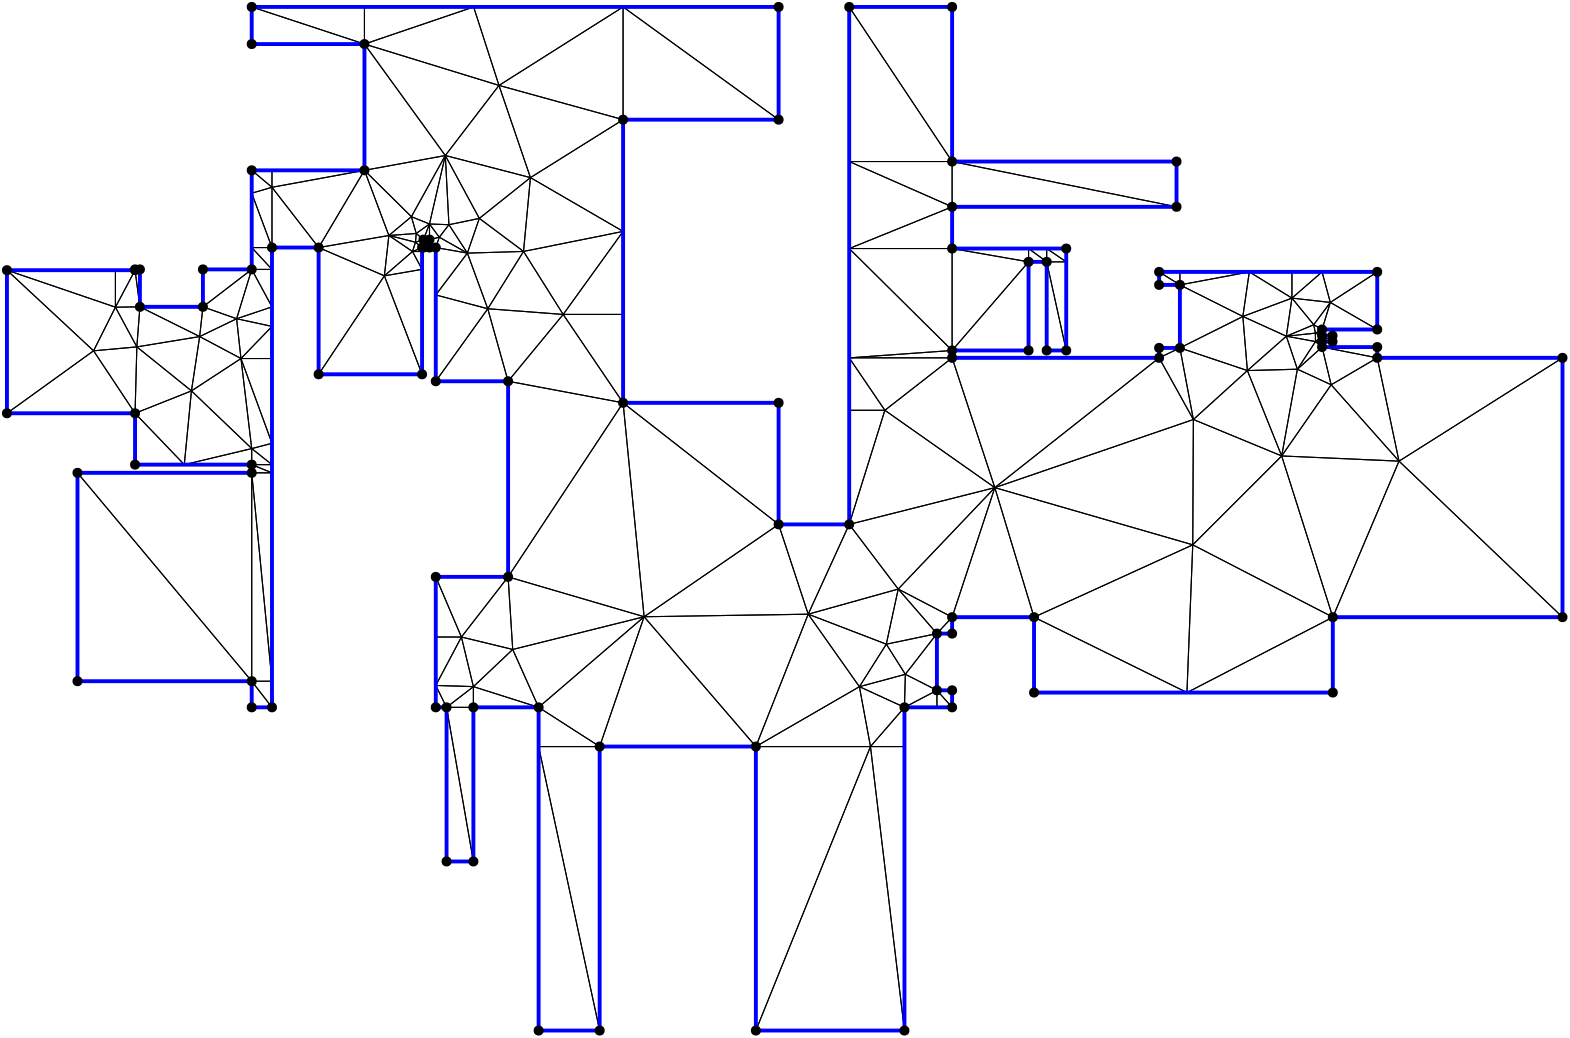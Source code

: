 <?xml version="1.0"?>
<!DOCTYPE ipe SYSTEM "ipe.dtd">
<ipe version="70218" creator="Ipe 7.2.24">
<info created="D:20221020151441" modified="D:20221020151441"/>
<ipestyle name="basic">
<symbol name="mark/disk(sx)" transformations="translations">
<path fill="sym-stroke">
0.6 0 0 0.6 0 0 e
</path>
</symbol>
<anglesize name="22.5 deg" value="22.5"/>
<anglesize name="30 deg" value="30"/>
<anglesize name="45 deg" value="45"/>
<anglesize name="60 deg" value="60"/>
<anglesize name="90 deg" value="90"/>
<arrowsize name="large" value="10"/>
<arrowsize name="small" value="5"/>
<arrowsize name="tiny" value="3"/>
<color name="blue" value="0 0 1"/>
<color name="gray" value="0.745"/>
<color name="green" value="0 1 0"/>
<color name="red" value="1 0 0"/>
<color name="pink" value="1 0.753 0.796"/>
<pen name="heavier" value="0.8"/>
<pen name="fat" value="1.4"/>
<pen name="ultrafat" value="2"/>
<gridsize name="16 pts (~6 mm)" value="16"/>
<gridsize name="32 pts (~12 mm)" value="32"/>
<gridsize name="4 pts" value="4"/>
<gridsize name="8 pts (~3 mm)" value="8"/>
<opacity name="10%" value="0.1"/>
<opacity name="25%" value="0.25"/>
<opacity name="50%" value="0.5"/>
<opacity name="75%" value="0.75"/>
<symbolsize name="large" value="5"/>
<symbolsize name="small" value="2"/>
<symbolsize name="tiny" value="1.1"/>
<textsize name="huge" value="\huge"/>
<textsize name="large" value="\large"/>
<textsize name="small" value="\small"/>
<textsize name="tiny" value="	iny"/>
<tiling name="falling" angle="-60" step="4" width="1"/>
<tiling name="rising" angle="30" step="4" width="1"/>
</ipestyle>
<page>
<layer name="hull"/>
<layer name="constraints"/>
<layer name="triangulation"/>
<layer name="obtuse"/>
<layer name="blub"/>
<layer name="problems"/>
<view layers="hull constraints triangulation obtuse blub" active="triangulation"/>
<path layer="triangulation" stroke="black">
104.119 281.412 m 
41.3958 356.42 l 
</path>
<path layer="triangulation" stroke="black">
41.3958 356.42 m 
41.3958 281.412 l 
</path>
<path layer="triangulation" stroke="black">
41.3958 281.412 m 
104.119 281.412 l 
</path>
<path layer="triangulation" stroke="black">
183.92 216.516 m 
183.92 272 l 
</path>
<path layer="triangulation" stroke="black">
183.92 272 m 
174.258 272 l 
</path>
<path layer="triangulation" stroke="black">
174.258 272 m 
183.92 216.516 l 
</path>
<path layer="triangulation" stroke="black">
383.78 400.476 m 
383.78 432.374 l 
</path>
<path layer="triangulation" stroke="black">
383.78 432.374 m 
356.261 400.476 l 
</path>
<path layer="triangulation" stroke="black">
356.261 400.476 m 
383.78 400.476 l 
</path>
<path layer="triangulation" stroke="black">
204.459 462.702 m 
237.811 483.56 l 
</path>
<path layer="triangulation" stroke="black">
237.811 483.56 m 
193.133 495.896 l 
</path>
<path layer="triangulation" stroke="black">
193.133 495.896 m 
204.459 462.702 l 
</path>
<path layer="triangulation" stroke="black">
371.636 351.092 m 
356.261 304.459 l 
</path>
<path layer="triangulation" stroke="black">
356.261 304.459 m 
385.755 304.459 l 
</path>
<path layer="triangulation" stroke="black">
385.755 304.459 m 
371.636 351.092 l 
</path>
<path layer="triangulation" stroke="black">
285.612 257.885 m 
304.45 305.536 l 
</path>
<path layer="triangulation" stroke="black">
304.45 305.536 m 
245.38 304.616 l 
</path>
<path layer="triangulation" stroke="black">
245.38 304.616 m 
285.612 257.885 l 
</path>
<path layer="triangulation" stroke="black">
111.415 356.42 m 
104.119 356.42 l 
</path>
<path layer="triangulation" stroke="black">
104.119 356.42 m 
111.415 281.412 l 
</path>
<path layer="triangulation" stroke="black">
111.415 281.412 m 
111.415 356.42 l 
</path>
<path layer="triangulation" stroke="black">
170.377 297.313 m 
179.609 297.313 l 
</path>
<path layer="triangulation" stroke="black">
179.609 297.313 m 
170.377 318.963 l 
</path>
<path layer="triangulation" stroke="black">
170.377 318.963 m 
170.377 297.313 l 
</path>
<path layer="triangulation" stroke="black">
183.92 279.453 m 
183.92 272 l 
</path>
<path layer="triangulation" stroke="black">
183.92 272 m 
207.402 272 l 
</path>
<path layer="triangulation" stroke="black">
207.402 272 m 
183.92 279.453 l 
</path>
<path layer="triangulation" stroke="black">
332.048 378.937 m 
356.261 397.819 l 
</path>
<path layer="triangulation" stroke="black">
356.261 397.819 m 
319.213 397.819 l 
</path>
<path layer="triangulation" stroke="black">
319.213 397.819 m 
332.048 378.937 l 
</path>
<path layer="triangulation" stroke="black">
98.6798 411.898 m 
111.415 409.139 l 
</path>
<path layer="triangulation" stroke="black">
111.415 409.139 m 
111.415 416.178 l 
</path>
<path layer="triangulation" stroke="black">
111.415 416.178 m 
98.6798 411.898 l 
</path>
<path layer="triangulation" stroke="black">
55.0535 429.375 m 
16 429.375 l 
</path>
<path layer="triangulation" stroke="black">
16 429.375 m 
55.0535 416.05 l 
</path>
<path layer="triangulation" stroke="black">
55.0535 416.05 m 
55.0535 429.375 l 
</path>
<path layer="triangulation" stroke="black">
161.594 448.635 m 
173.81 470.66 l 
</path>
<path layer="triangulation" stroke="black">
173.81 470.66 m 
144.703 465.33 l 
</path>
<path layer="triangulation" stroke="black">
144.703 465.33 m 
161.594 448.635 l 
</path>
<path layer="triangulation" stroke="black">
104.119 524.142 m 
104.119 510.784 l 
</path>
<path layer="triangulation" stroke="black">
104.119 510.784 m 
144.703 510.784 l 
</path>
<path layer="triangulation" stroke="black">
144.703 510.784 m 
104.119 524.142 l 
</path>
<path layer="triangulation" stroke="black">
165.946 440.385 m 
165.445 437.525 l 
</path>
<path layer="triangulation" stroke="black">
165.445 437.525 m 
165.946 437.525 l 
</path>
<path layer="triangulation" stroke="black">
165.946 437.525 m 
165.946 440.385 l 
</path>
<path layer="triangulation" stroke="black">
237.811 413.442 m 
237.811 443.34 l 
</path>
<path layer="triangulation" stroke="black">
237.811 443.34 m 
216.244 413.442 l 
</path>
<path layer="triangulation" stroke="black">
216.244 413.442 m 
237.811 413.442 l 
</path>
<path layer="triangulation" stroke="black">
104.119 429.656 m 
86.5512 429.656 l 
</path>
<path layer="triangulation" stroke="black">
86.5512 429.656 m 
86.5512 416.178 l 
</path>
<path layer="triangulation" stroke="black">
86.5512 416.178 m 
104.119 429.656 l 
</path>
<path layer="triangulation" stroke="black">
237.811 413.442 m 
216.244 413.442 l 
</path>
<path layer="triangulation" stroke="black">
216.244 413.442 m 
237.811 381.623 l 
</path>
<path layer="triangulation" stroke="black">
237.811 381.623 m 
237.811 413.442 l 
</path>
<path layer="triangulation" stroke="black">
356.261 468.488 m 
437.05 452.184 l 
</path>
<path layer="triangulation" stroke="black">
437.05 452.184 m 
437.05 468.488 l 
</path>
<path layer="triangulation" stroke="black">
437.05 468.488 m 
356.261 468.488 l 
</path>
<path layer="triangulation" stroke="black">
245.38 304.616 m 
196.416 318.963 l 
</path>
<path layer="triangulation" stroke="black">
196.416 318.963 m 
198.076 292.837 l 
</path>
<path layer="triangulation" stroke="black">
198.076 292.837 m 
245.38 304.616 l 
</path>
<path layer="triangulation" stroke="black">
144.703 524.142 m 
104.119 524.142 l 
</path>
<path layer="triangulation" stroke="black">
104.119 524.142 m 
144.703 510.784 l 
</path>
<path layer="triangulation" stroke="black">
144.703 510.784 m 
144.703 524.142 l 
</path>
<path layer="triangulation" stroke="black">
356.261 468.488 m 
319.213 468.488 l 
</path>
<path layer="triangulation" stroke="black">
319.213 468.488 m 
356.261 452.184 l 
</path>
<path layer="triangulation" stroke="black">
356.261 452.184 m 
356.261 468.488 l 
</path>
<path layer="triangulation" stroke="black">
460.927 412.714 m 
463.25 428.757 l 
</path>
<path layer="triangulation" stroke="black">
463.25 428.757 m 
438.265 424.081 l 
</path>
<path layer="triangulation" stroke="black">
438.265 424.081 m 
460.927 412.714 l 
</path>
<path layer="triangulation" stroke="black">
371.636 351.092 m 
442.89 330.502 l 
</path>
<path layer="triangulation" stroke="black">
442.89 330.502 m 
443.112 375.616 l 
</path>
<path layer="triangulation" stroke="black">
443.112 375.616 m 
371.636 351.092 l 
</path>
<path layer="triangulation" stroke="black">
517.147 360.631 m 
576 304.459 l 
</path>
<path layer="triangulation" stroke="black">
576 304.459 m 
576 397.819 l 
</path>
<path layer="triangulation" stroke="black">
576 397.819 m 
517.147 360.631 l 
</path>
<path layer="triangulation" stroke="black">
336.858 314.583 m 
350.79 298.551 l 
</path>
<path layer="triangulation" stroke="black">
350.79 298.551 m 
356.261 304.459 l 
</path>
<path layer="triangulation" stroke="black">
356.261 304.459 m 
336.858 314.583 l 
</path>
<path layer="triangulation" stroke="black">
319.213 397.819 m 
356.261 397.819 l 
</path>
<path layer="triangulation" stroke="black">
356.261 397.819 m 
356.261 400.476 l 
</path>
<path layer="triangulation" stroke="black">
356.261 400.476 m 
319.213 397.819 l 
</path>
<path layer="triangulation" stroke="black">
183.92 216.516 m 
174.258 272 l 
</path>
<path layer="triangulation" stroke="black">
174.258 272 m 
174.258 216.516 l 
</path>
<path layer="triangulation" stroke="black">
174.258 216.516 m 
183.92 216.516 l 
</path>
<path layer="triangulation" stroke="black">
339.424 283.895 m 
350.79 298.551 l 
</path>
<path layer="triangulation" stroke="black">
350.79 298.551 m 
332.568 294.737 l 
</path>
<path layer="triangulation" stroke="black">
332.568 294.737 m 
339.424 283.895 l 
</path>
<path layer="triangulation" stroke="black">
183.92 279.453 m 
174.258 272 l 
</path>
<path layer="triangulation" stroke="black">
174.258 272 m 
183.92 272 l 
</path>
<path layer="triangulation" stroke="black">
183.92 272 m 
183.92 279.453 l 
</path>
<path layer="triangulation" stroke="black">
207.402 257.885 m 
229.378 257.885 l 
</path>
<path layer="triangulation" stroke="black">
229.378 257.885 m 
207.402 272 l 
</path>
<path layer="triangulation" stroke="black">
207.402 272 m 
207.402 257.885 l 
</path>
<path layer="triangulation" stroke="black">
339.105 155.645 m 
326.868 257.885 l 
</path>
<path layer="triangulation" stroke="black">
326.868 257.885 m 
285.612 155.645 l 
</path>
<path layer="triangulation" stroke="black">
285.612 155.645 m 
339.105 155.645 l 
</path>
<path layer="triangulation" stroke="black">
245.38 304.616 m 
237.811 381.623 l 
</path>
<path layer="triangulation" stroke="black">
237.811 381.623 m 
196.416 318.963 l 
</path>
<path layer="triangulation" stroke="black">
196.416 318.963 m 
245.38 304.616 l 
</path>
<path layer="triangulation" stroke="black">
245.38 304.616 m 
207.402 272 l 
</path>
<path layer="triangulation" stroke="black">
207.402 272 m 
229.378 257.885 l 
</path>
<path layer="triangulation" stroke="black">
229.378 257.885 m 
245.38 304.616 l 
</path>
<path layer="triangulation" stroke="black">
198.076 292.837 m 
179.609 297.313 l 
</path>
<path layer="triangulation" stroke="black">
179.609 297.313 m 
183.92 279.453 l 
</path>
<path layer="triangulation" stroke="black">
183.92 279.453 m 
198.076 292.837 l 
</path>
<path layer="triangulation" stroke="black">
509.301 397.819 m 
489.443 401.703 l 
</path>
<path layer="triangulation" stroke="black">
489.443 401.703 m 
492.713 388.118 l 
</path>
<path layer="triangulation" stroke="black">
492.713 388.118 m 
509.301 397.819 l 
</path>
<path layer="triangulation" stroke="black">
170.377 279.88 m 
170.377 272 l 
</path>
<path layer="triangulation" stroke="black">
170.377 272 m 
174.258 272 l 
</path>
<path layer="triangulation" stroke="black">
174.258 272 m 
170.377 279.88 l 
</path>
<path layer="triangulation" stroke="black">
216.244 413.442 m 
237.811 443.34 l 
</path>
<path layer="triangulation" stroke="black">
237.811 443.34 m 
201.969 436.128 l 
</path>
<path layer="triangulation" stroke="black">
201.969 436.128 m 
216.244 413.442 l 
</path>
<path layer="triangulation" stroke="black">
196.416 389.394 m 
196.416 318.963 l 
</path>
<path layer="triangulation" stroke="black">
196.416 318.963 m 
237.811 381.623 l 
</path>
<path layer="triangulation" stroke="black">
237.811 381.623 m 
196.416 389.394 l 
</path>
<path layer="triangulation" stroke="black">
189.097 415.489 m 
196.416 389.394 l 
</path>
<path layer="triangulation" stroke="black">
196.416 389.394 m 
216.244 413.442 l 
</path>
<path layer="triangulation" stroke="black">
216.244 413.442 m 
189.097 415.489 l 
</path>
<path layer="triangulation" stroke="black">
104.119 272 m 
111.415 272 l 
</path>
<path layer="triangulation" stroke="black">
111.415 272 m 
104.119 281.412 l 
</path>
<path layer="triangulation" stroke="black">
104.119 281.412 m 
104.119 272 l 
</path>
<path layer="triangulation" stroke="black">
55.0535 416.05 m 
47.1844 400.352 l 
</path>
<path layer="triangulation" stroke="black">
47.1844 400.352 m 
62.7633 401.765 l 
</path>
<path layer="triangulation" stroke="black">
62.7633 401.765 m 
55.0535 416.05 l 
</path>
<path layer="triangulation" stroke="black">
79.8443 359.372 m 
104.119 359.372 l 
</path>
<path layer="triangulation" stroke="black">
104.119 359.372 m 
104.119 365.156 l 
</path>
<path layer="triangulation" stroke="black">
104.119 365.156 m 
79.8443 359.372 l 
</path>
<path layer="triangulation" stroke="black">
111.415 397.569 m 
100.249 397.569 l 
</path>
<path layer="triangulation" stroke="black">
100.249 397.569 m 
111.415 367.058 l 
</path>
<path layer="triangulation" stroke="black">
111.415 367.058 m 
111.415 397.569 l 
</path>
<path layer="triangulation" stroke="black">
55.0535 416.05 m 
63.868 416.178 l 
</path>
<path layer="triangulation" stroke="black">
63.868 416.178 m 
62.1191 429.375 l 
</path>
<path layer="triangulation" stroke="black">
62.1191 429.375 m 
55.0535 416.05 l 
</path>
<path layer="triangulation" stroke="black">
62.7633 401.765 m 
82.4178 385.921 l 
</path>
<path layer="triangulation" stroke="black">
82.4178 385.921 m 
85.3791 405.479 l 
</path>
<path layer="triangulation" stroke="black">
85.3791 405.479 m 
62.7633 401.765 l 
</path>
<path layer="triangulation" stroke="black">
63.868 429.375 m 
62.1191 429.375 l 
</path>
<path layer="triangulation" stroke="black">
62.1191 429.375 m 
63.868 416.178 l 
</path>
<path layer="triangulation" stroke="black">
63.868 416.178 m 
63.868 429.375 l 
</path>
<path layer="triangulation" stroke="black">
62.1191 429.656 m 
62.1191 429.375 l 
</path>
<path layer="triangulation" stroke="black">
62.1191 429.375 m 
63.868 429.375 l 
</path>
<path layer="triangulation" stroke="black">
63.868 429.375 m 
62.1191 429.656 l 
</path>
<path layer="triangulation" stroke="black">
111.415 459.222 m 
104.119 465.33 l 
</path>
<path layer="triangulation" stroke="black">
104.119 465.33 m 
104.119 457.094 l 
</path>
<path layer="triangulation" stroke="black">
104.119 457.094 m 
111.415 459.222 l 
</path>
<path layer="triangulation" stroke="black">
170.377 437.525 m 
170.377 420.457 l 
</path>
<path layer="triangulation" stroke="black">
170.377 420.457 m 
181.752 435.526 l 
</path>
<path layer="triangulation" stroke="black">
181.752 435.526 m 
170.377 437.525 l 
</path>
<path layer="triangulation" stroke="black">
111.415 429.656 m 
104.119 437.525 l 
</path>
<path layer="triangulation" stroke="black">
104.119 437.525 m 
104.119 429.656 l 
</path>
<path layer="triangulation" stroke="black">
104.119 429.656 m 
111.415 429.656 l 
</path>
<path layer="triangulation" stroke="black">
165.445 436.097 m 
165.445 437.525 l 
</path>
<path layer="triangulation" stroke="black">
165.445 437.525 m 
161.993 436.097 l 
</path>
<path layer="triangulation" stroke="black">
161.993 436.097 m 
165.445 436.097 l 
</path>
<path layer="triangulation" stroke="black">
98.6798 411.898 m 
104.119 429.656 l 
</path>
<path layer="triangulation" stroke="black">
104.119 429.656 m 
86.5512 416.178 l 
</path>
<path layer="triangulation" stroke="black">
86.5512 416.178 m 
98.6798 411.898 l 
</path>
<path layer="triangulation" stroke="black">
111.415 459.222 m 
128.203 437.525 l 
</path>
<path layer="triangulation" stroke="black">
128.203 437.525 m 
144.703 465.33 l 
</path>
<path layer="triangulation" stroke="black">
144.703 465.33 m 
111.415 459.222 l 
</path>
<path layer="triangulation" stroke="black">
237.811 524.142 m 
237.811 483.56 l 
</path>
<path layer="triangulation" stroke="black">
237.811 483.56 m 
293.799 483.56 l 
</path>
<path layer="triangulation" stroke="black">
293.799 483.56 m 
237.811 524.142 l 
</path>
<path layer="triangulation" stroke="black">
181.752 435.526 m 
170.377 420.457 l 
</path>
<path layer="triangulation" stroke="black">
170.377 420.457 m 
189.097 415.489 l 
</path>
<path layer="triangulation" stroke="black">
189.097 415.489 m 
181.752 435.526 l 
</path>
<path layer="triangulation" stroke="black">
293.799 483.56 m 
293.799 524.142 l 
</path>
<path layer="triangulation" stroke="black">
293.799 524.142 m 
237.811 524.142 l 
</path>
<path layer="triangulation" stroke="black">
237.811 524.142 m 
293.799 483.56 l 
</path>
<path layer="triangulation" stroke="black">
171.647 441.242 m 
168.107 446.002 l 
</path>
<path layer="triangulation" stroke="black">
168.107 446.002 m 
168.13 440.385 l 
</path>
<path layer="triangulation" stroke="black">
168.13 440.385 m 
171.647 441.242 l 
</path>
<path layer="triangulation" stroke="black">
161.993 436.097 m 
163.077 439.441 l 
</path>
<path layer="triangulation" stroke="black">
163.077 439.441 m 
153.489 441.869 l 
</path>
<path layer="triangulation" stroke="black">
153.489 441.869 m 
161.993 436.097 l 
</path>
<path layer="triangulation" stroke="black">
168.13 440.385 m 
168.13 437.525 l 
</path>
<path layer="triangulation" stroke="black">
168.13 437.525 m 
170.377 437.525 l 
</path>
<path layer="triangulation" stroke="black">
170.377 437.525 m 
168.13 440.385 l 
</path>
<path layer="triangulation" stroke="black">
153.489 441.869 m 
161.594 448.635 l 
</path>
<path layer="triangulation" stroke="black">
161.594 448.635 m 
144.703 465.33 l 
</path>
<path layer="triangulation" stroke="black">
144.703 465.33 m 
153.489 441.869 l 
</path>
<path layer="triangulation" stroke="black">
111.415 429.656 m 
104.119 429.656 l 
</path>
<path layer="triangulation" stroke="black">
104.119 429.656 m 
111.415 416.178 l 
</path>
<path layer="triangulation" stroke="black">
111.415 416.178 m 
111.415 429.656 l 
</path>
<path layer="triangulation" stroke="black">
104.119 356.42 m 
111.415 356.42 l 
</path>
<path layer="triangulation" stroke="black">
111.415 356.42 m 
104.119 359.372 l 
</path>
<path layer="triangulation" stroke="black">
104.119 359.372 m 
104.119 356.42 l 
</path>
<path layer="triangulation" stroke="black">
163.342 442.599 m 
163.077 439.441 l 
</path>
<path layer="triangulation" stroke="black">
163.077 439.441 m 
165.946 440.385 l 
</path>
<path layer="triangulation" stroke="black">
165.946 440.385 m 
163.342 442.599 l 
</path>
<path layer="triangulation" stroke="black">
356.261 437.166 m 
383.78 432.374 l 
</path>
<path layer="triangulation" stroke="black">
383.78 432.374 m 
383.78 437.166 l 
</path>
<path layer="triangulation" stroke="black">
383.78 437.166 m 
356.261 437.166 l 
</path>
<path layer="triangulation" stroke="black">
390.307 437.166 m 
383.78 437.166 l 
</path>
<path layer="triangulation" stroke="black">
383.78 437.166 m 
390.307 432.374 l 
</path>
<path layer="triangulation" stroke="black">
390.307 432.374 m 
390.307 437.166 l 
</path>
<path layer="triangulation" stroke="black">
356.261 437.166 m 
356.261 400.476 l 
</path>
<path layer="triangulation" stroke="black">
356.261 400.476 m 
383.78 432.374 l 
</path>
<path layer="triangulation" stroke="black">
383.78 432.374 m 
356.261 437.166 l 
</path>
<path layer="triangulation" stroke="black">
397.342 400.476 m 
390.307 432.374 l 
</path>
<path layer="triangulation" stroke="black">
390.307 432.374 m 
390.307 400.476 l 
</path>
<path layer="triangulation" stroke="black">
390.307 400.476 m 
397.342 400.476 l 
</path>
<path layer="triangulation" stroke="black">
397.342 432.374 m 
390.307 437.166 l 
</path>
<path layer="triangulation" stroke="black">
390.307 437.166 m 
390.307 432.374 l 
</path>
<path layer="triangulation" stroke="black">
390.307 432.374 m 
397.342 432.374 l 
</path>
<path layer="triangulation" stroke="black">
319.213 468.488 m 
356.261 468.488 l 
</path>
<path layer="triangulation" stroke="black">
356.261 468.488 m 
319.213 524.142 l 
</path>
<path layer="triangulation" stroke="black">
319.213 524.142 m 
319.213 468.488 l 
</path>
<path layer="triangulation" stroke="black">
356.261 468.488 m 
356.261 524.142 l 
</path>
<path layer="triangulation" stroke="black">
356.261 524.142 m 
319.213 524.142 l 
</path>
<path layer="triangulation" stroke="black">
319.213 524.142 m 
356.261 468.488 l 
</path>
<path layer="triangulation" stroke="black">
16 377.861 m 
62.1191 377.861 l 
</path>
<path layer="triangulation" stroke="black">
62.1191 377.861 m 
47.1844 400.352 l 
</path>
<path layer="triangulation" stroke="black">
47.1844 400.352 m 
16 377.861 l 
</path>
<path layer="triangulation" stroke="black">
430.78 428.757 m 
438.265 424.081 l 
</path>
<path layer="triangulation" stroke="black">
438.265 424.081 m 
438.265 428.757 l 
</path>
<path layer="triangulation" stroke="black">
438.265 428.757 m 
430.78 428.757 l 
</path>
<path layer="triangulation" stroke="black">
430.78 424.081 m 
438.265 424.081 l 
</path>
<path layer="triangulation" stroke="black">
438.265 424.081 m 
430.78 428.757 l 
</path>
<path layer="triangulation" stroke="black">
430.78 428.757 m 
430.78 424.081 l 
</path>
<path layer="triangulation" stroke="black">
430.78 397.819 m 
371.636 351.092 l 
</path>
<path layer="triangulation" stroke="black">
371.636 351.092 m 
443.112 375.616 l 
</path>
<path layer="triangulation" stroke="black">
443.112 375.616 m 
430.78 397.819 l 
</path>
<path layer="triangulation" stroke="black">
443.112 375.616 m 
474.902 362.498 l 
</path>
<path layer="triangulation" stroke="black">
474.902 362.498 m 
462.555 393.238 l 
</path>
<path layer="triangulation" stroke="black">
462.555 393.238 m 
443.112 375.616 l 
</path>
<path layer="triangulation" stroke="black">
430.78 397.819 m 
356.261 397.819 l 
</path>
<path layer="triangulation" stroke="black">
356.261 397.819 m 
371.636 351.092 l 
</path>
<path layer="triangulation" stroke="black">
371.636 351.092 m 
430.78 397.819 l 
</path>
<path layer="triangulation" stroke="black">
509.301 428.757 m 
492.414 417.767 l 
</path>
<path layer="triangulation" stroke="black">
492.414 417.767 m 
509.301 408.022 l 
</path>
<path layer="triangulation" stroke="black">
509.301 408.022 m 
509.301 428.757 l 
</path>
<path layer="triangulation" stroke="black">
489.443 403.664 m 
493.215 403.664 l 
</path>
<path layer="triangulation" stroke="black">
493.215 403.664 m 
489.443 405.799 l 
</path>
<path layer="triangulation" stroke="black">
489.443 405.799 m 
489.443 403.664 l 
</path>
<path layer="triangulation" stroke="black">
493.215 403.664 m 
493.215 405.799 l 
</path>
<path layer="triangulation" stroke="black">
493.215 405.799 m 
489.443 405.799 l 
</path>
<path layer="triangulation" stroke="black">
489.443 405.799 m 
493.215 403.664 l 
</path>
<path layer="triangulation" stroke="black">
476.577 405.604 m 
486.438 409.745 l 
</path>
<path layer="triangulation" stroke="black">
486.438 409.745 m 
478.601 419.323 l 
</path>
<path layer="triangulation" stroke="black">
478.601 419.323 m 
476.577 405.604 l 
</path>
<path layer="triangulation" stroke="black">
486.438 409.745 m 
489.443 408.022 l 
</path>
<path layer="triangulation" stroke="black">
489.443 408.022 m 
492.414 417.767 l 
</path>
<path layer="triangulation" stroke="black">
492.414 417.767 m 
486.438 409.745 l 
</path>
<path layer="triangulation" stroke="black">
489.443 408.022 m 
509.301 408.022 l 
</path>
<path layer="triangulation" stroke="black">
509.301 408.022 m 
492.414 417.767 l 
</path>
<path layer="triangulation" stroke="black">
492.414 417.767 m 
489.443 408.022 l 
</path>
<path layer="triangulation" stroke="black">
509.301 397.819 m 
517.147 360.631 l 
</path>
<path layer="triangulation" stroke="black">
517.147 360.631 m 
576 397.819 l 
</path>
<path layer="triangulation" stroke="black">
576 397.819 m 
509.301 397.819 l 
</path>
<path layer="triangulation" stroke="black">
489.443 405.799 m 
489.443 408.022 l 
</path>
<path layer="triangulation" stroke="black">
489.443 408.022 m 
487.039 406.717 l 
</path>
<path layer="triangulation" stroke="black">
487.039 406.717 m 
489.443 405.799 l 
</path>
<path layer="triangulation" stroke="black">
489.443 405.799 m 
487.071 403.664 l 
</path>
<path layer="triangulation" stroke="black">
487.071 403.664 m 
489.443 403.664 l 
</path>
<path layer="triangulation" stroke="black">
489.443 403.664 m 
489.443 405.799 l 
</path>
<path layer="triangulation" stroke="black">
487.039 406.717 m 
486.438 409.745 l 
</path>
<path layer="triangulation" stroke="black">
486.438 409.745 m 
476.577 405.604 l 
</path>
<path layer="triangulation" stroke="black">
476.577 405.604 m 
487.039 406.717 l 
</path>
<path layer="triangulation" stroke="black">
440.799 277.32 m 
493.315 304.459 l 
</path>
<path layer="triangulation" stroke="black">
493.315 304.459 m 
442.89 330.502 l 
</path>
<path layer="triangulation" stroke="black">
442.89 330.502 m 
440.799 277.32 l 
</path>
<path layer="triangulation" stroke="black">
438.265 401.393 m 
430.78 401.393 l 
</path>
<path layer="triangulation" stroke="black">
430.78 401.393 m 
430.78 397.819 l 
</path>
<path layer="triangulation" stroke="black">
430.78 397.819 m 
438.265 401.393 l 
</path>
<path layer="triangulation" stroke="black">
397.342 432.374 m 
397.342 437.166 l 
</path>
<path layer="triangulation" stroke="black">
397.342 437.166 m 
390.307 437.166 l 
</path>
<path layer="triangulation" stroke="black">
390.307 437.166 m 
397.342 432.374 l 
</path>
<path layer="triangulation" stroke="black">
319.213 437.166 m 
356.261 437.166 l 
</path>
<path layer="triangulation" stroke="black">
356.261 437.166 m 
356.261 452.184 l 
</path>
<path layer="triangulation" stroke="black">
356.261 452.184 m 
319.213 437.166 l 
</path>
<path layer="triangulation" stroke="black">
304.45 305.536 m 
336.858 314.583 l 
</path>
<path layer="triangulation" stroke="black">
336.858 314.583 m 
319.213 337.861 l 
</path>
<path layer="triangulation" stroke="black">
319.213 337.861 m 
304.45 305.536 l 
</path>
<path layer="triangulation" stroke="black">
336.858 314.583 m 
356.261 304.459 l 
</path>
<path layer="triangulation" stroke="black">
356.261 304.459 m 
371.636 351.092 l 
</path>
<path layer="triangulation" stroke="black">
371.636 351.092 m 
336.858 314.583 l 
</path>
<path layer="triangulation" stroke="black">
293.799 337.861 m 
293.799 381.623 l 
</path>
<path layer="triangulation" stroke="black">
293.799 381.623 m 
237.811 381.623 l 
</path>
<path layer="triangulation" stroke="black">
237.811 381.623 m 
293.799 337.861 l 
</path>
<path layer="triangulation" stroke="black">
304.45 305.536 m 
322.884 279.438 l 
</path>
<path layer="triangulation" stroke="black">
322.884 279.438 m 
332.568 294.737 l 
</path>
<path layer="triangulation" stroke="black">
332.568 294.737 m 
304.45 305.536 l 
</path>
<path layer="triangulation" stroke="black">
336.858 314.583 m 
371.636 351.092 l 
</path>
<path layer="triangulation" stroke="black">
371.636 351.092 m 
319.213 337.861 l 
</path>
<path layer="triangulation" stroke="black">
319.213 337.861 m 
336.858 314.583 l 
</path>
<path layer="triangulation" stroke="black">
339.424 283.895 m 
339.105 272 l 
</path>
<path layer="triangulation" stroke="black">
339.105 272 m 
350.79 278.124 l 
</path>
<path layer="triangulation" stroke="black">
350.79 278.124 m 
339.424 283.895 l 
</path>
<path layer="triangulation" stroke="black">
385.755 304.459 m 
440.799 277.32 l 
</path>
<path layer="triangulation" stroke="black">
440.799 277.32 m 
442.89 330.502 l 
</path>
<path layer="triangulation" stroke="black">
442.89 330.502 m 
385.755 304.459 l 
</path>
<path layer="triangulation" stroke="black">
339.105 272 m 
350.79 272 l 
</path>
<path layer="triangulation" stroke="black">
350.79 272 m 
350.79 278.124 l 
</path>
<path layer="triangulation" stroke="black">
350.79 278.124 m 
339.105 272 l 
</path>
<path layer="triangulation" stroke="black">
350.79 298.551 m 
356.261 298.551 l 
</path>
<path layer="triangulation" stroke="black">
356.261 298.551 m 
356.261 304.459 l 
</path>
<path layer="triangulation" stroke="black">
356.261 304.459 m 
350.79 298.551 l 
</path>
<path layer="triangulation" stroke="black">
480.559 393.732 m 
489.443 401.703 l 
</path>
<path layer="triangulation" stroke="black">
489.443 401.703 m 
487.071 403.664 l 
</path>
<path layer="triangulation" stroke="black">
487.071 403.664 m 
480.559 393.732 l 
</path>
<path layer="triangulation" stroke="black">
350.79 278.124 m 
356.261 272 l 
</path>
<path layer="triangulation" stroke="black">
356.261 272 m 
356.261 278.124 l 
</path>
<path layer="triangulation" stroke="black">
356.261 278.124 m 
350.79 278.124 l 
</path>
<path layer="triangulation" stroke="black">
440.799 277.32 m 
493.315 277.32 l 
</path>
<path layer="triangulation" stroke="black">
493.315 277.32 m 
493.315 304.459 l 
</path>
<path layer="triangulation" stroke="black">
493.315 304.459 m 
440.799 277.32 l 
</path>
<path layer="triangulation" stroke="black">
326.868 257.885 m 
339.105 257.885 l 
</path>
<path layer="triangulation" stroke="black">
339.105 257.885 m 
339.105 272 l 
</path>
<path layer="triangulation" stroke="black">
339.105 272 m 
326.868 257.885 l 
</path>
<path layer="triangulation" stroke="black">
63.868 416.178 m 
62.7633 401.765 l 
</path>
<path layer="triangulation" stroke="black">
62.7633 401.765 m 
85.3791 405.479 l 
</path>
<path layer="triangulation" stroke="black">
85.3791 405.479 m 
63.868 416.178 l 
</path>
<path layer="triangulation" stroke="black">
62.1191 377.861 m 
62.1191 359.372 l 
</path>
<path layer="triangulation" stroke="black">
62.1191 359.372 m 
79.8443 359.372 l 
</path>
<path layer="triangulation" stroke="black">
79.8443 359.372 m 
62.1191 377.861 l 
</path>
<path layer="triangulation" stroke="black">
100.249 397.569 m 
111.415 397.569 l 
</path>
<path layer="triangulation" stroke="black">
111.415 397.569 m 
111.415 409.139 l 
</path>
<path layer="triangulation" stroke="black">
111.415 409.139 m 
100.249 397.569 l 
</path>
<path layer="triangulation" stroke="black">
163.342 442.599 m 
153.489 441.869 l 
</path>
<path layer="triangulation" stroke="black">
153.489 441.869 m 
163.077 439.441 l 
</path>
<path layer="triangulation" stroke="black">
163.077 439.441 m 
163.342 442.599 l 
</path>
<path layer="triangulation" stroke="black">
165.445 391.891 m 
165.445 429.68 l 
</path>
<path layer="triangulation" stroke="black">
165.445 429.68 m 
151.877 427.337 l 
</path>
<path layer="triangulation" stroke="black">
151.877 427.337 m 
165.445 391.891 l 
</path>
<path layer="triangulation" stroke="black">
128.203 391.891 m 
165.445 391.891 l 
</path>
<path layer="triangulation" stroke="black">
165.445 391.891 m 
151.877 427.337 l 
</path>
<path layer="triangulation" stroke="black">
151.877 427.337 m 
128.203 391.891 l 
</path>
<path layer="triangulation" stroke="black">
293.799 337.861 m 
304.45 305.536 l 
</path>
<path layer="triangulation" stroke="black">
304.45 305.536 m 
319.213 337.861 l 
</path>
<path layer="triangulation" stroke="black">
319.213 337.861 m 
293.799 337.861 l 
</path>
<path layer="triangulation" stroke="black">
332.568 294.737 m 
350.79 298.551 l 
</path>
<path layer="triangulation" stroke="black">
350.79 298.551 m 
336.858 314.583 l 
</path>
<path layer="triangulation" stroke="black">
336.858 314.583 m 
332.568 294.737 l 
</path>
<path layer="triangulation" stroke="black">
104.119 356.42 m 
104.119 281.412 l 
</path>
<path layer="triangulation" stroke="black">
104.119 281.412 m 
111.415 281.412 l 
</path>
<path layer="triangulation" stroke="black">
111.415 281.412 m 
104.119 356.42 l 
</path>
<path layer="triangulation" stroke="black">
111.415 272 m 
111.415 281.412 l 
</path>
<path layer="triangulation" stroke="black">
111.415 281.412 m 
104.119 281.412 l 
</path>
<path layer="triangulation" stroke="black">
104.119 281.412 m 
111.415 272 l 
</path>
<path layer="triangulation" stroke="black">
104.119 365.156 m 
111.415 367.058 l 
</path>
<path layer="triangulation" stroke="black">
111.415 367.058 m 
100.249 397.569 l 
</path>
<path layer="triangulation" stroke="black">
100.249 397.569 m 
104.119 365.156 l 
</path>
<path layer="triangulation" stroke="black">
98.6798 411.898 m 
111.415 416.178 l 
</path>
<path layer="triangulation" stroke="black">
111.415 416.178 m 
104.119 429.656 l 
</path>
<path layer="triangulation" stroke="black">
104.119 429.656 m 
98.6798 411.898 l 
</path>
<path layer="triangulation" stroke="black">
16 377.861 m 
47.1844 400.352 l 
</path>
<path layer="triangulation" stroke="black">
47.1844 400.352 m 
16 429.375 l 
</path>
<path layer="triangulation" stroke="black">
16 429.375 m 
16 377.861 l 
</path>
<path layer="triangulation" stroke="black">
62.7633 401.765 m 
62.1191 377.861 l 
</path>
<path layer="triangulation" stroke="black">
62.1191 377.861 m 
82.4178 385.921 l 
</path>
<path layer="triangulation" stroke="black">
82.4178 385.921 m 
62.7633 401.765 l 
</path>
<path layer="triangulation" stroke="black">
62.1191 429.375 m 
55.0535 429.375 l 
</path>
<path layer="triangulation" stroke="black">
55.0535 429.375 m 
55.0535 416.05 l 
</path>
<path layer="triangulation" stroke="black">
55.0535 416.05 m 
62.1191 429.375 l 
</path>
<path layer="triangulation" stroke="black">
153.489 441.869 m 
163.342 442.599 l 
</path>
<path layer="triangulation" stroke="black">
163.342 442.599 m 
161.594 448.635 l 
</path>
<path layer="triangulation" stroke="black">
161.594 448.635 m 
153.489 441.869 l 
</path>
<path layer="triangulation" stroke="black">
165.946 440.385 m 
168.13 440.385 l 
</path>
<path layer="triangulation" stroke="black">
168.13 440.385 m 
168.107 446.002 l 
</path>
<path layer="triangulation" stroke="black">
168.107 446.002 m 
165.946 440.385 l 
</path>
<path layer="triangulation" stroke="black">
161.594 448.635 m 
168.107 446.002 l 
</path>
<path layer="triangulation" stroke="black">
168.107 446.002 m 
173.81 470.66 l 
</path>
<path layer="triangulation" stroke="black">
173.81 470.66 m 
161.594 448.635 l 
</path>
<path layer="triangulation" stroke="black">
171.647 441.242 m 
170.377 437.525 l 
</path>
<path layer="triangulation" stroke="black">
170.377 437.525 m 
181.752 435.526 l 
</path>
<path layer="triangulation" stroke="black">
181.752 435.526 m 
171.647 441.242 l 
</path>
<path layer="triangulation" stroke="black">
104.119 437.525 m 
111.415 429.656 l 
</path>
<path layer="triangulation" stroke="black">
111.415 429.656 m 
111.415 437.525 l 
</path>
<path layer="triangulation" stroke="black">
111.415 437.525 m 
104.119 437.525 l 
</path>
<path layer="triangulation" stroke="black">
460.927 412.714 m 
438.265 424.081 l 
</path>
<path layer="triangulation" stroke="black">
438.265 424.081 m 
438.265 401.393 l 
</path>
<path layer="triangulation" stroke="black">
438.265 401.393 m 
460.927 412.714 l 
</path>
<path layer="triangulation" stroke="black">
181.752 435.526 m 
189.097 415.489 l 
</path>
<path layer="triangulation" stroke="black">
189.097 415.489 m 
201.969 436.128 l 
</path>
<path layer="triangulation" stroke="black">
201.969 436.128 m 
181.752 435.526 l 
</path>
<path layer="triangulation" stroke="black">
383.78 437.166 m 
383.78 432.374 l 
</path>
<path layer="triangulation" stroke="black">
383.78 432.374 m 
390.307 432.374 l 
</path>
<path layer="triangulation" stroke="black">
390.307 432.374 m 
383.78 437.166 l 
</path>
<path layer="triangulation" stroke="black">
492.414 417.767 m 
478.601 419.323 l 
</path>
<path layer="triangulation" stroke="black">
478.601 419.323 m 
486.438 409.745 l 
</path>
<path layer="triangulation" stroke="black">
486.438 409.745 m 
492.414 417.767 l 
</path>
<path layer="triangulation" stroke="black">
319.213 378.937 m 
332.048 378.937 l 
</path>
<path layer="triangulation" stroke="black">
332.048 378.937 m 
319.213 397.819 l 
</path>
<path layer="triangulation" stroke="black">
319.213 397.819 m 
319.213 378.937 l 
</path>
<path layer="triangulation" stroke="black">
356.261 400.476 m 
356.261 437.166 l 
</path>
<path layer="triangulation" stroke="black">
356.261 437.166 m 
319.213 437.166 l 
</path>
<path layer="triangulation" stroke="black">
319.213 437.166 m 
356.261 400.476 l 
</path>
<path layer="triangulation" stroke="black">
186.053 448.023 m 
181.752 435.526 l 
</path>
<path layer="triangulation" stroke="black">
181.752 435.526 m 
201.969 436.128 l 
</path>
<path layer="triangulation" stroke="black">
201.969 436.128 m 
186.053 448.023 l 
</path>
<path layer="triangulation" stroke="black">
196.416 389.394 m 
237.811 381.623 l 
</path>
<path layer="triangulation" stroke="black">
237.811 381.623 m 
216.244 413.442 l 
</path>
<path layer="triangulation" stroke="black">
216.244 413.442 m 
196.416 389.394 l 
</path>
<path layer="triangulation" stroke="black">
285.612 257.885 m 
245.38 304.616 l 
</path>
<path layer="triangulation" stroke="black">
245.38 304.616 m 
229.378 257.885 l 
</path>
<path layer="triangulation" stroke="black">
229.378 257.885 m 
285.612 257.885 l 
</path>
<path layer="triangulation" stroke="black">
293.799 337.861 m 
237.811 381.623 l 
</path>
<path layer="triangulation" stroke="black">
237.811 381.623 m 
245.38 304.616 l 
</path>
<path layer="triangulation" stroke="black">
245.38 304.616 m 
293.799 337.861 l 
</path>
<path layer="triangulation" stroke="black">
332.048 378.937 m 
371.636 351.092 l 
</path>
<path layer="triangulation" stroke="black">
371.636 351.092 m 
356.261 397.819 l 
</path>
<path layer="triangulation" stroke="black">
356.261 397.819 m 
332.048 378.937 l 
</path>
<path layer="triangulation" stroke="black">
385.755 304.459 m 
442.89 330.502 l 
</path>
<path layer="triangulation" stroke="black">
442.89 330.502 m 
371.636 351.092 l 
</path>
<path layer="triangulation" stroke="black">
371.636 351.092 m 
385.755 304.459 l 
</path>
<path layer="triangulation" stroke="black">
438.265 401.393 m 
443.112 375.616 l 
</path>
<path layer="triangulation" stroke="black">
443.112 375.616 m 
462.555 393.238 l 
</path>
<path layer="triangulation" stroke="black">
462.555 393.238 m 
438.265 401.393 l 
</path>
<path layer="triangulation" stroke="black">
474.902 362.498 m 
517.147 360.631 l 
</path>
<path layer="triangulation" stroke="black">
517.147 360.631 m 
492.713 388.118 l 
</path>
<path layer="triangulation" stroke="black">
492.713 388.118 m 
474.902 362.498 l 
</path>
<path layer="triangulation" stroke="black">
62.1191 377.861 m 
79.8443 359.372 l 
</path>
<path layer="triangulation" stroke="black">
79.8443 359.372 m 
82.4178 385.921 l 
</path>
<path layer="triangulation" stroke="black">
82.4178 385.921 m 
62.1191 377.861 l 
</path>
<path layer="triangulation" stroke="black">
104.119 359.372 m 
111.415 356.42 l 
</path>
<path layer="triangulation" stroke="black">
111.415 356.42 m 
111.415 359.372 l 
</path>
<path layer="triangulation" stroke="black">
111.415 359.372 m 
104.119 359.372 l 
</path>
<path layer="triangulation" stroke="black">
82.4178 385.921 m 
79.8443 359.372 l 
</path>
<path layer="triangulation" stroke="black">
79.8443 359.372 m 
104.119 365.156 l 
</path>
<path layer="triangulation" stroke="black">
104.119 365.156 m 
82.4178 385.921 l 
</path>
<path layer="triangulation" stroke="black">
104.119 365.156 m 
104.119 359.372 l 
</path>
<path layer="triangulation" stroke="black">
104.119 359.372 m 
111.415 359.372 l 
</path>
<path layer="triangulation" stroke="black">
111.415 359.372 m 
104.119 365.156 l 
</path>
<path layer="triangulation" stroke="black">
111.415 367.058 m 
104.119 365.156 l 
</path>
<path layer="triangulation" stroke="black">
104.119 365.156 m 
111.415 359.372 l 
</path>
<path layer="triangulation" stroke="black">
111.415 359.372 m 
111.415 367.058 l 
</path>
<path layer="triangulation" stroke="black">
170.377 279.88 m 
174.258 272 l 
</path>
<path layer="triangulation" stroke="black">
174.258 272 m 
183.92 279.453 l 
</path>
<path layer="triangulation" stroke="black">
183.92 279.453 m 
170.377 279.88 l 
</path>
<path layer="triangulation" stroke="black">
198.076 292.837 m 
183.92 279.453 l 
</path>
<path layer="triangulation" stroke="black">
183.92 279.453 m 
207.402 272 l 
</path>
<path layer="triangulation" stroke="black">
207.402 272 m 
198.076 292.837 l 
</path>
<path layer="triangulation" stroke="black">
179.609 297.313 m 
170.377 279.88 l 
</path>
<path layer="triangulation" stroke="black">
170.377 279.88 m 
183.92 279.453 l 
</path>
<path layer="triangulation" stroke="black">
183.92 279.453 m 
179.609 297.313 l 
</path>
<path layer="triangulation" stroke="black">
170.377 318.963 m 
179.609 297.313 l 
</path>
<path layer="triangulation" stroke="black">
179.609 297.313 m 
196.416 318.963 l 
</path>
<path layer="triangulation" stroke="black">
196.416 318.963 m 
170.377 318.963 l 
</path>
<path layer="triangulation" stroke="black">
170.377 297.313 m 
170.377 279.88 l 
</path>
<path layer="triangulation" stroke="black">
170.377 279.88 m 
179.609 297.313 l 
</path>
<path layer="triangulation" stroke="black">
179.609 297.313 m 
170.377 297.313 l 
</path>
<path layer="triangulation" stroke="black">
170.377 389.394 m 
196.416 389.394 l 
</path>
<path layer="triangulation" stroke="black">
196.416 389.394 m 
189.097 415.489 l 
</path>
<path layer="triangulation" stroke="black">
189.097 415.489 m 
170.377 389.394 l 
</path>
<path layer="triangulation" stroke="black">
201.969 436.128 m 
189.097 415.489 l 
</path>
<path layer="triangulation" stroke="black">
189.097 415.489 m 
216.244 413.442 l 
</path>
<path layer="triangulation" stroke="black">
216.244 413.442 m 
201.969 436.128 l 
</path>
<path layer="triangulation" stroke="black">
170.377 420.457 m 
170.377 389.394 l 
</path>
<path layer="triangulation" stroke="black">
170.377 389.394 m 
189.097 415.489 l 
</path>
<path layer="triangulation" stroke="black">
189.097 415.489 m 
170.377 420.457 l 
</path>
<path layer="triangulation" stroke="black">
85.3791 405.479 m 
100.249 397.569 l 
</path>
<path layer="triangulation" stroke="black">
100.249 397.569 m 
98.6798 411.898 l 
</path>
<path layer="triangulation" stroke="black">
98.6798 411.898 m 
85.3791 405.479 l 
</path>
<path layer="triangulation" stroke="black">
82.4178 385.921 m 
104.119 365.156 l 
</path>
<path layer="triangulation" stroke="black">
104.119 365.156 m 
100.249 397.569 l 
</path>
<path layer="triangulation" stroke="black">
100.249 397.569 m 
82.4178 385.921 l 
</path>
<path layer="triangulation" stroke="black">
85.3791 405.479 m 
98.6798 411.898 l 
</path>
<path layer="triangulation" stroke="black">
98.6798 411.898 m 
86.5512 416.178 l 
</path>
<path layer="triangulation" stroke="black">
86.5512 416.178 m 
85.3791 405.479 l 
</path>
<path layer="triangulation" stroke="black">
100.249 397.569 m 
111.415 409.139 l 
</path>
<path layer="triangulation" stroke="black">
111.415 409.139 m 
98.6798 411.898 l 
</path>
<path layer="triangulation" stroke="black">
98.6798 411.898 m 
100.249 397.569 l 
</path>
<path layer="triangulation" stroke="black">
63.868 416.178 m 
85.3791 405.479 l 
</path>
<path layer="triangulation" stroke="black">
85.3791 405.479 m 
86.5512 416.178 l 
</path>
<path layer="triangulation" stroke="black">
86.5512 416.178 m 
63.868 416.178 l 
</path>
<path layer="triangulation" stroke="black">
82.4178 385.921 m 
100.249 397.569 l 
</path>
<path layer="triangulation" stroke="black">
100.249 397.569 m 
85.3791 405.479 l 
</path>
<path layer="triangulation" stroke="black">
85.3791 405.479 m 
82.4178 385.921 l 
</path>
<path layer="triangulation" stroke="black">
16 429.375 m 
47.1844 400.352 l 
</path>
<path layer="triangulation" stroke="black">
47.1844 400.352 m 
55.0535 416.05 l 
</path>
<path layer="triangulation" stroke="black">
55.0535 416.05 m 
16 429.375 l 
</path>
<path layer="triangulation" stroke="black">
104.119 356.42 m 
41.3958 356.42 l 
</path>
<path layer="triangulation" stroke="black">
41.3958 356.42 m 
104.119 281.412 l 
</path>
<path layer="triangulation" stroke="black">
104.119 281.412 m 
104.119 356.42 l 
</path>
<path layer="triangulation" stroke="black">
55.0535 416.05 m 
62.7633 401.765 l 
</path>
<path layer="triangulation" stroke="black">
62.7633 401.765 m 
63.868 416.178 l 
</path>
<path layer="triangulation" stroke="black">
63.868 416.178 m 
55.0535 416.05 l 
</path>
<path layer="triangulation" stroke="black">
47.1844 400.352 m 
62.1191 377.861 l 
</path>
<path layer="triangulation" stroke="black">
62.1191 377.861 m 
62.7633 401.765 l 
</path>
<path layer="triangulation" stroke="black">
62.7633 401.765 m 
47.1844 400.352 l 
</path>
<path layer="triangulation" stroke="black">
63.868 429.656 m 
62.1191 429.656 l 
</path>
<path layer="triangulation" stroke="black">
62.1191 429.656 m 
63.868 429.375 l 
</path>
<path layer="triangulation" stroke="black">
63.868 429.375 m 
63.868 429.656 l 
</path>
<path layer="triangulation" stroke="black">
165.445 437.525 m 
163.077 439.441 l 
</path>
<path layer="triangulation" stroke="black">
163.077 439.441 m 
161.993 436.097 l 
</path>
<path layer="triangulation" stroke="black">
161.993 436.097 m 
165.445 437.525 l 
</path>
<path layer="triangulation" stroke="black">
165.445 437.525 m 
165.946 440.385 l 
</path>
<path layer="triangulation" stroke="black">
165.946 440.385 m 
163.077 439.441 l 
</path>
<path layer="triangulation" stroke="black">
163.077 439.441 m 
165.445 437.525 l 
</path>
<path layer="triangulation" stroke="black">
104.119 457.094 m 
104.119 437.525 l 
</path>
<path layer="triangulation" stroke="black">
104.119 437.525 m 
111.415 437.525 l 
</path>
<path layer="triangulation" stroke="black">
111.415 437.525 m 
104.119 457.094 l 
</path>
<path layer="triangulation" stroke="black">
128.203 437.525 m 
153.489 441.869 l 
</path>
<path layer="triangulation" stroke="black">
153.489 441.869 m 
144.703 465.33 l 
</path>
<path layer="triangulation" stroke="black">
144.703 465.33 m 
128.203 437.525 l 
</path>
<path layer="triangulation" stroke="black">
163.342 442.599 m 
165.946 440.385 l 
</path>
<path layer="triangulation" stroke="black">
165.946 440.385 m 
168.107 446.002 l 
</path>
<path layer="triangulation" stroke="black">
168.107 446.002 m 
163.342 442.599 l 
</path>
<path layer="triangulation" stroke="black">
151.877 427.337 m 
153.489 441.869 l 
</path>
<path layer="triangulation" stroke="black">
153.489 441.869 m 
128.203 437.525 l 
</path>
<path layer="triangulation" stroke="black">
128.203 437.525 m 
151.877 427.337 l 
</path>
<path layer="triangulation" stroke="black">
151.877 427.337 m 
161.993 436.097 l 
</path>
<path layer="triangulation" stroke="black">
161.993 436.097 m 
153.489 441.869 l 
</path>
<path layer="triangulation" stroke="black">
153.489 441.869 m 
151.877 427.337 l 
</path>
<path layer="triangulation" stroke="black">
128.203 437.525 m 
111.415 459.222 l 
</path>
<path layer="triangulation" stroke="black">
111.415 459.222 m 
111.415 437.525 l 
</path>
<path layer="triangulation" stroke="black">
111.415 437.525 m 
128.203 437.525 l 
</path>
<path layer="triangulation" stroke="black">
111.415 437.525 m 
111.415 459.222 l 
</path>
<path layer="triangulation" stroke="black">
111.415 459.222 m 
104.119 457.094 l 
</path>
<path layer="triangulation" stroke="black">
104.119 457.094 m 
111.415 437.525 l 
</path>
<path layer="triangulation" stroke="black">
111.415 465.33 m 
104.119 465.33 l 
</path>
<path layer="triangulation" stroke="black">
104.119 465.33 m 
111.415 459.222 l 
</path>
<path layer="triangulation" stroke="black">
111.415 459.222 m 
111.415 465.33 l 
</path>
<path layer="triangulation" stroke="black">
144.703 465.33 m 
111.415 465.33 l 
</path>
<path layer="triangulation" stroke="black">
111.415 465.33 m 
111.415 459.222 l 
</path>
<path layer="triangulation" stroke="black">
111.415 459.222 m 
144.703 465.33 l 
</path>
<path layer="triangulation" stroke="black">
173.81 470.66 m 
193.133 495.896 l 
</path>
<path layer="triangulation" stroke="black">
193.133 495.896 m 
144.703 510.784 l 
</path>
<path layer="triangulation" stroke="black">
144.703 510.784 m 
173.81 470.66 l 
</path>
<path layer="triangulation" stroke="black">
144.703 465.33 m 
173.81 470.66 l 
</path>
<path layer="triangulation" stroke="black">
173.81 470.66 m 
144.703 510.784 l 
</path>
<path layer="triangulation" stroke="black">
144.703 510.784 m 
144.703 465.33 l 
</path>
<path layer="triangulation" stroke="black">
204.459 462.702 m 
201.969 436.128 l 
</path>
<path layer="triangulation" stroke="black">
201.969 436.128 m 
237.811 443.34 l 
</path>
<path layer="triangulation" stroke="black">
237.811 443.34 m 
204.459 462.702 l 
</path>
<path layer="triangulation" stroke="black">
144.703 510.784 m 
193.133 495.896 l 
</path>
<path layer="triangulation" stroke="black">
193.133 495.896 m 
184.007 524.142 l 
</path>
<path layer="triangulation" stroke="black">
184.007 524.142 m 
144.703 510.784 l 
</path>
<path layer="triangulation" stroke="black">
173.81 470.66 m 
186.053 448.023 l 
</path>
<path layer="triangulation" stroke="black">
186.053 448.023 m 
204.459 462.702 l 
</path>
<path layer="triangulation" stroke="black">
204.459 462.702 m 
173.81 470.66 l 
</path>
<path layer="triangulation" stroke="black">
144.703 510.784 m 
184.007 524.142 l 
</path>
<path layer="triangulation" stroke="black">
184.007 524.142 m 
144.703 524.142 l 
</path>
<path layer="triangulation" stroke="black">
144.703 524.142 m 
144.703 510.784 l 
</path>
<path layer="triangulation" stroke="black">
193.133 495.896 m 
237.811 483.56 l 
</path>
<path layer="triangulation" stroke="black">
237.811 483.56 m 
237.811 524.142 l 
</path>
<path layer="triangulation" stroke="black">
237.811 524.142 m 
193.133 495.896 l 
</path>
<path layer="triangulation" stroke="black">
175.114 445.749 m 
186.053 448.023 l 
</path>
<path layer="triangulation" stroke="black">
186.053 448.023 m 
173.81 470.66 l 
</path>
<path layer="triangulation" stroke="black">
173.81 470.66 m 
175.114 445.749 l 
</path>
<path layer="triangulation" stroke="black">
175.114 445.749 m 
171.647 441.242 l 
</path>
<path layer="triangulation" stroke="black">
171.647 441.242 m 
181.752 435.526 l 
</path>
<path layer="triangulation" stroke="black">
181.752 435.526 m 
175.114 445.749 l 
</path>
<path layer="triangulation" stroke="black">
168.107 446.002 m 
171.647 441.242 l 
</path>
<path layer="triangulation" stroke="black">
171.647 441.242 m 
175.114 445.749 l 
</path>
<path layer="triangulation" stroke="black">
175.114 445.749 m 
168.107 446.002 l 
</path>
<path layer="triangulation" stroke="black">
168.13 440.385 m 
170.377 437.525 l 
</path>
<path layer="triangulation" stroke="black">
170.377 437.525 m 
171.647 441.242 l 
</path>
<path layer="triangulation" stroke="black">
171.647 441.242 m 
168.13 440.385 l 
</path>
<path layer="triangulation" stroke="black">
173.81 470.66 m 
168.107 446.002 l 
</path>
<path layer="triangulation" stroke="black">
168.107 446.002 m 
175.114 445.749 l 
</path>
<path layer="triangulation" stroke="black">
175.114 445.749 m 
173.81 470.66 l 
</path>
<path layer="triangulation" stroke="black">
161.594 448.635 m 
163.342 442.599 l 
</path>
<path layer="triangulation" stroke="black">
163.342 442.599 m 
168.107 446.002 l 
</path>
<path layer="triangulation" stroke="black">
168.107 446.002 m 
161.594 448.635 l 
</path>
<path layer="triangulation" stroke="black">
165.445 429.68 m 
165.445 436.097 l 
</path>
<path layer="triangulation" stroke="black">
165.445 436.097 m 
161.993 436.097 l 
</path>
<path layer="triangulation" stroke="black">
161.993 436.097 m 
165.445 429.68 l 
</path>
<path layer="triangulation" stroke="black">
151.877 427.337 m 
165.445 429.68 l 
</path>
<path layer="triangulation" stroke="black">
165.445 429.68 m 
161.993 436.097 l 
</path>
<path layer="triangulation" stroke="black">
161.993 436.097 m 
151.877 427.337 l 
</path>
<path layer="triangulation" stroke="black">
207.402 257.885 m 
207.402 155.645 l 
</path>
<path layer="triangulation" stroke="black">
207.402 155.645 m 
229.378 155.645 l 
</path>
<path layer="triangulation" stroke="black">
229.378 155.645 m 
207.402 257.885 l 
</path>
<path layer="triangulation" stroke="black">
175.114 445.749 m 
181.752 435.526 l 
</path>
<path layer="triangulation" stroke="black">
181.752 435.526 m 
186.053 448.023 l 
</path>
<path layer="triangulation" stroke="black">
186.053 448.023 m 
175.114 445.749 l 
</path>
<path layer="triangulation" stroke="black">
207.402 257.885 m 
229.378 155.645 l 
</path>
<path layer="triangulation" stroke="black">
229.378 155.645 m 
229.378 257.885 l 
</path>
<path layer="triangulation" stroke="black">
229.378 257.885 m 
207.402 257.885 l 
</path>
<path layer="triangulation" stroke="black">
237.811 443.34 m 
237.811 483.56 l 
</path>
<path layer="triangulation" stroke="black">
237.811 483.56 m 
204.459 462.702 l 
</path>
<path layer="triangulation" stroke="black">
204.459 462.702 m 
237.811 443.34 l 
</path>
<path layer="triangulation" stroke="black">
397.342 400.476 m 
397.342 432.374 l 
</path>
<path layer="triangulation" stroke="black">
397.342 432.374 m 
390.307 432.374 l 
</path>
<path layer="triangulation" stroke="black">
390.307 432.374 m 
397.342 400.476 l 
</path>
<path layer="triangulation" stroke="black">
319.213 397.819 m 
356.261 400.476 l 
</path>
<path layer="triangulation" stroke="black">
356.261 400.476 m 
319.213 437.166 l 
</path>
<path layer="triangulation" stroke="black">
319.213 437.166 m 
319.213 397.819 l 
</path>
<path layer="triangulation" stroke="black">
173.81 470.66 m 
204.459 462.702 l 
</path>
<path layer="triangulation" stroke="black">
204.459 462.702 m 
193.133 495.896 l 
</path>
<path layer="triangulation" stroke="black">
193.133 495.896 m 
173.81 470.66 l 
</path>
<path layer="triangulation" stroke="black">
186.053 448.023 m 
201.969 436.128 l 
</path>
<path layer="triangulation" stroke="black">
201.969 436.128 m 
204.459 462.702 l 
</path>
<path layer="triangulation" stroke="black">
204.459 462.702 m 
186.053 448.023 l 
</path>
<path layer="triangulation" stroke="black">
319.213 437.166 m 
356.261 452.184 l 
</path>
<path layer="triangulation" stroke="black">
356.261 452.184 m 
319.213 468.488 l 
</path>
<path layer="triangulation" stroke="black">
319.213 468.488 m 
319.213 437.166 l 
</path>
<path layer="triangulation" stroke="black">
184.007 524.142 m 
193.133 495.896 l 
</path>
<path layer="triangulation" stroke="black">
193.133 495.896 m 
237.811 524.142 l 
</path>
<path layer="triangulation" stroke="black">
237.811 524.142 m 
184.007 524.142 l 
</path>
<path layer="triangulation" stroke="black">
478.601 428.757 m 
463.25 428.757 l 
</path>
<path layer="triangulation" stroke="black">
463.25 428.757 m 
478.601 419.323 l 
</path>
<path layer="triangulation" stroke="black">
478.601 419.323 m 
478.601 428.757 l 
</path>
<path layer="triangulation" stroke="black">
438.265 428.757 m 
438.265 424.081 l 
</path>
<path layer="triangulation" stroke="black">
438.265 424.081 m 
463.25 428.757 l 
</path>
<path layer="triangulation" stroke="black">
463.25 428.757 m 
438.265 428.757 l 
</path>
<path layer="triangulation" stroke="black">
489.443 428.757 m 
478.601 428.757 l 
</path>
<path layer="triangulation" stroke="black">
478.601 428.757 m 
478.601 419.323 l 
</path>
<path layer="triangulation" stroke="black">
478.601 419.323 m 
489.443 428.757 l 
</path>
<path layer="triangulation" stroke="black">
489.443 428.757 m 
492.414 417.767 l 
</path>
<path layer="triangulation" stroke="black">
492.414 417.767 m 
509.301 428.757 l 
</path>
<path layer="triangulation" stroke="black">
509.301 428.757 m 
489.443 428.757 l 
</path>
<path layer="triangulation" stroke="black">
489.443 428.757 m 
478.601 419.323 l 
</path>
<path layer="triangulation" stroke="black">
478.601 419.323 m 
492.414 417.767 l 
</path>
<path layer="triangulation" stroke="black">
492.414 417.767 m 
489.443 428.757 l 
</path>
<path layer="triangulation" stroke="black">
460.927 412.714 m 
476.577 405.604 l 
</path>
<path layer="triangulation" stroke="black">
476.577 405.604 m 
478.601 419.323 l 
</path>
<path layer="triangulation" stroke="black">
478.601 419.323 m 
460.927 412.714 l 
</path>
<path layer="triangulation" stroke="black">
487.039 406.717 m 
489.443 408.022 l 
</path>
<path layer="triangulation" stroke="black">
489.443 408.022 m 
486.438 409.745 l 
</path>
<path layer="triangulation" stroke="black">
486.438 409.745 m 
487.039 406.717 l 
</path>
<path layer="triangulation" stroke="black">
462.555 393.238 m 
480.559 393.732 l 
</path>
<path layer="triangulation" stroke="black">
480.559 393.732 m 
476.577 405.604 l 
</path>
<path layer="triangulation" stroke="black">
476.577 405.604 m 
462.555 393.238 l 
</path>
<path layer="triangulation" stroke="black">
478.601 419.323 m 
463.25 428.757 l 
</path>
<path layer="triangulation" stroke="black">
463.25 428.757 m 
460.927 412.714 l 
</path>
<path layer="triangulation" stroke="black">
460.927 412.714 m 
478.601 419.323 l 
</path>
<path layer="triangulation" stroke="black">
438.265 401.393 m 
462.555 393.238 l 
</path>
<path layer="triangulation" stroke="black">
462.555 393.238 m 
460.927 412.714 l 
</path>
<path layer="triangulation" stroke="black">
460.927 412.714 m 
438.265 401.393 l 
</path>
<path layer="triangulation" stroke="black">
480.559 393.732 m 
492.713 388.118 l 
</path>
<path layer="triangulation" stroke="black">
492.713 388.118 m 
489.443 401.703 l 
</path>
<path layer="triangulation" stroke="black">
489.443 401.703 m 
480.559 393.732 l 
</path>
<path layer="triangulation" stroke="black">
487.071 403.664 m 
487.039 406.717 l 
</path>
<path layer="triangulation" stroke="black">
487.039 406.717 m 
476.577 405.604 l 
</path>
<path layer="triangulation" stroke="black">
476.577 405.604 m 
487.071 403.664 l 
</path>
<path layer="triangulation" stroke="black">
487.071 403.664 m 
489.443 405.799 l 
</path>
<path layer="triangulation" stroke="black">
489.443 405.799 m 
487.039 406.717 l 
</path>
<path layer="triangulation" stroke="black">
487.039 406.717 m 
487.071 403.664 l 
</path>
<path layer="triangulation" stroke="black">
480.559 393.732 m 
487.071 403.664 l 
</path>
<path layer="triangulation" stroke="black">
487.071 403.664 m 
476.577 405.604 l 
</path>
<path layer="triangulation" stroke="black">
476.577 405.604 m 
480.559 393.732 l 
</path>
<path layer="triangulation" stroke="black">
489.443 401.703 m 
489.443 403.664 l 
</path>
<path layer="triangulation" stroke="black">
489.443 403.664 m 
487.071 403.664 l 
</path>
<path layer="triangulation" stroke="black">
487.071 403.664 m 
489.443 401.703 l 
</path>
<path layer="triangulation" stroke="black">
493.315 304.459 m 
517.147 360.631 l 
</path>
<path layer="triangulation" stroke="black">
517.147 360.631 m 
474.902 362.498 l 
</path>
<path layer="triangulation" stroke="black">
474.902 362.498 m 
493.315 304.459 l 
</path>
<path layer="triangulation" stroke="black">
492.713 388.118 m 
517.147 360.631 l 
</path>
<path layer="triangulation" stroke="black">
517.147 360.631 m 
509.301 397.819 l 
</path>
<path layer="triangulation" stroke="black">
509.301 397.819 m 
492.713 388.118 l 
</path>
<path layer="triangulation" stroke="black">
493.315 304.459 m 
576 304.459 l 
</path>
<path layer="triangulation" stroke="black">
576 304.459 m 
517.147 360.631 l 
</path>
<path layer="triangulation" stroke="black">
517.147 360.631 m 
493.315 304.459 l 
</path>
<path layer="triangulation" stroke="black">
460.927 412.714 m 
462.555 393.238 l 
</path>
<path layer="triangulation" stroke="black">
462.555 393.238 m 
476.577 405.604 l 
</path>
<path layer="triangulation" stroke="black">
476.577 405.604 m 
460.927 412.714 l 
</path>
<path layer="triangulation" stroke="black">
474.902 362.498 m 
492.713 388.118 l 
</path>
<path layer="triangulation" stroke="black">
492.713 388.118 m 
480.559 393.732 l 
</path>
<path layer="triangulation" stroke="black">
480.559 393.732 m 
474.902 362.498 l 
</path>
<path layer="triangulation" stroke="black">
430.78 397.819 m 
443.112 375.616 l 
</path>
<path layer="triangulation" stroke="black">
443.112 375.616 m 
438.265 401.393 l 
</path>
<path layer="triangulation" stroke="black">
438.265 401.393 m 
430.78 397.819 l 
</path>
<path layer="triangulation" stroke="black">
474.902 362.498 m 
480.559 393.732 l 
</path>
<path layer="triangulation" stroke="black">
480.559 393.732 m 
462.555 393.238 l 
</path>
<path layer="triangulation" stroke="black">
462.555 393.238 m 
474.902 362.498 l 
</path>
<path layer="triangulation" stroke="black">
319.213 337.861 m 
371.636 351.092 l 
</path>
<path layer="triangulation" stroke="black">
371.636 351.092 m 
332.048 378.937 l 
</path>
<path layer="triangulation" stroke="black">
332.048 378.937 m 
319.213 337.861 l 
</path>
<path layer="triangulation" stroke="black">
319.213 337.861 m 
332.048 378.937 l 
</path>
<path layer="triangulation" stroke="black">
332.048 378.937 m 
319.213 378.937 l 
</path>
<path layer="triangulation" stroke="black">
319.213 378.937 m 
319.213 337.861 l 
</path>
<path layer="triangulation" stroke="black">
245.38 304.616 m 
304.45 305.536 l 
</path>
<path layer="triangulation" stroke="black">
304.45 305.536 m 
293.799 337.861 l 
</path>
<path layer="triangulation" stroke="black">
293.799 337.861 m 
245.38 304.616 l 
</path>
<path layer="triangulation" stroke="black">
285.612 257.885 m 
326.868 257.885 l 
</path>
<path layer="triangulation" stroke="black">
326.868 257.885 m 
322.884 279.438 l 
</path>
<path layer="triangulation" stroke="black">
322.884 279.438 m 
285.612 257.885 l 
</path>
<path layer="triangulation" stroke="black">
385.755 277.32 m 
440.799 277.32 l 
</path>
<path layer="triangulation" stroke="black">
440.799 277.32 m 
385.755 304.459 l 
</path>
<path layer="triangulation" stroke="black">
385.755 304.459 m 
385.755 277.32 l 
</path>
<path layer="triangulation" stroke="black">
493.315 304.459 m 
474.902 362.498 l 
</path>
<path layer="triangulation" stroke="black">
474.902 362.498 m 
442.89 330.502 l 
</path>
<path layer="triangulation" stroke="black">
442.89 330.502 m 
493.315 304.459 l 
</path>
<path layer="triangulation" stroke="black">
356.261 452.184 m 
437.05 452.184 l 
</path>
<path layer="triangulation" stroke="black">
437.05 452.184 m 
356.261 468.488 l 
</path>
<path layer="triangulation" stroke="black">
356.261 468.488 m 
356.261 452.184 l 
</path>
<path layer="triangulation" stroke="black">
442.89 330.502 m 
474.902 362.498 l 
</path>
<path layer="triangulation" stroke="black">
474.902 362.498 m 
443.112 375.616 l 
</path>
<path layer="triangulation" stroke="black">
443.112 375.616 m 
442.89 330.502 l 
</path>
<path layer="triangulation" stroke="black">
285.612 155.645 m 
326.868 257.885 l 
</path>
<path layer="triangulation" stroke="black">
326.868 257.885 m 
285.612 257.885 l 
</path>
<path layer="triangulation" stroke="black">
285.612 257.885 m 
285.612 155.645 l 
</path>
<path layer="triangulation" stroke="black">
350.79 272 m 
356.261 272 l 
</path>
<path layer="triangulation" stroke="black">
356.261 272 m 
350.79 278.124 l 
</path>
<path layer="triangulation" stroke="black">
350.79 278.124 m 
350.79 272 l 
</path>
<path layer="triangulation" stroke="black">
245.38 304.616 m 
198.076 292.837 l 
</path>
<path layer="triangulation" stroke="black">
198.076 292.837 m 
207.402 272 l 
</path>
<path layer="triangulation" stroke="black">
207.402 272 m 
245.38 304.616 l 
</path>
<path layer="triangulation" stroke="black">
196.416 318.963 m 
179.609 297.313 l 
</path>
<path layer="triangulation" stroke="black">
179.609 297.313 m 
198.076 292.837 l 
</path>
<path layer="triangulation" stroke="black">
198.076 292.837 m 
196.416 318.963 l 
</path>
<path layer="triangulation" stroke="black">
509.301 401.703 m 
489.443 401.703 l 
</path>
<path layer="triangulation" stroke="black">
489.443 401.703 m 
509.301 397.819 l 
</path>
<path layer="triangulation" stroke="black">
509.301 397.819 m 
509.301 401.703 l 
</path>
<path layer="triangulation" stroke="black">
285.612 257.885 m 
322.884 279.438 l 
</path>
<path layer="triangulation" stroke="black">
322.884 279.438 m 
304.45 305.536 l 
</path>
<path layer="triangulation" stroke="black">
304.45 305.536 m 
285.612 257.885 l 
</path>
<path layer="triangulation" stroke="black">
326.868 257.885 m 
339.105 272 l 
</path>
<path layer="triangulation" stroke="black">
339.105 272 m 
322.884 279.438 l 
</path>
<path layer="triangulation" stroke="black">
322.884 279.438 m 
326.868 257.885 l 
</path>
<path layer="triangulation" stroke="black">
339.105 155.645 m 
339.105 257.885 l 
</path>
<path layer="triangulation" stroke="black">
339.105 257.885 m 
326.868 257.885 l 
</path>
<path layer="triangulation" stroke="black">
326.868 257.885 m 
339.105 155.645 l 
</path>
<path layer="triangulation" stroke="black">
304.45 305.536 m 
332.568 294.737 l 
</path>
<path layer="triangulation" stroke="black">
332.568 294.737 m 
336.858 314.583 l 
</path>
<path layer="triangulation" stroke="black">
336.858 314.583 m 
304.45 305.536 l 
</path>
<path layer="triangulation" stroke="black">
322.884 279.438 m 
339.105 272 l 
</path>
<path layer="triangulation" stroke="black">
339.105 272 m 
339.424 283.895 l 
</path>
<path layer="triangulation" stroke="black">
339.424 283.895 m 
322.884 279.438 l 
</path>
<path layer="triangulation" stroke="black">
350.79 298.551 m 
339.424 283.895 l 
</path>
<path layer="triangulation" stroke="black">
339.424 283.895 m 
350.79 278.124 l 
</path>
<path layer="triangulation" stroke="black">
350.79 278.124 m 
350.79 298.551 l 
</path>
<path layer="triangulation" stroke="black">
332.568 294.737 m 
322.884 279.438 l 
</path>
<path layer="triangulation" stroke="black">
322.884 279.438 m 
339.424 283.895 l 
</path>
<path layer="triangulation" stroke="black">
339.424 283.895 m 
332.568 294.737 l 
</path>
<path layer="triangulation" stroke="black">
128.203 437.525 m 
128.203 391.891 l 
</path>
<path layer="triangulation" stroke="black">
128.203 391.891 m 
151.877 427.337 l 
</path>
<path layer="triangulation" stroke="black">
151.877 427.337 m 
128.203 437.525 l 
</path>
<path layer="hull" stroke="blue" pen="fat">
104.119 272 m 
111.415 272 l 
</path>
<path layer="hull" stroke="blue" pen="fat">
111.415 272 m 
111.415 437.525 l 
</path>
<path layer="hull" stroke="blue" pen="fat">
111.415 437.525 m 
128.203 437.525 l 
</path>
<path layer="hull" stroke="blue" pen="fat">
128.203 437.525 m 
128.203 391.891 l 
</path>
<path layer="hull" stroke="blue" pen="fat">
128.203 391.891 m 
165.445 391.891 l 
</path>
<path layer="hull" stroke="blue" pen="fat">
165.445 391.891 m 
165.445 437.525 l 
</path>
<path layer="hull" stroke="blue" pen="fat">
165.445 437.525 m 
165.946 437.525 l 
</path>
<path layer="hull" stroke="blue" pen="fat">
165.946 437.525 m 
165.946 440.385 l 
</path>
<path layer="hull" stroke="blue" pen="fat">
165.946 440.385 m 
168.13 440.385 l 
</path>
<path layer="hull" stroke="blue" pen="fat">
168.13 440.385 m 
168.13 437.525 l 
</path>
<path layer="hull" stroke="blue" pen="fat">
168.13 437.525 m 
170.377 437.525 l 
</path>
<path layer="hull" stroke="blue" pen="fat">
170.377 437.525 m 
170.377 389.394 l 
</path>
<path layer="hull" stroke="blue" pen="fat">
170.377 389.394 m 
196.416 389.394 l 
</path>
<path layer="hull" stroke="blue" pen="fat">
196.416 389.394 m 
196.416 318.963 l 
</path>
<path layer="hull" stroke="blue" pen="fat">
196.416 318.963 m 
170.377 318.963 l 
</path>
<path layer="hull" stroke="blue" pen="fat">
170.377 318.963 m 
170.377 272 l 
</path>
<path layer="hull" stroke="blue" pen="fat">
170.377 272 m 
174.258 272 l 
</path>
<path layer="hull" stroke="blue" pen="fat">
174.258 272 m 
174.258 216.516 l 
</path>
<path layer="hull" stroke="blue" pen="fat">
174.258 216.516 m 
183.92 216.516 l 
</path>
<path layer="hull" stroke="blue" pen="fat">
183.92 216.516 m 
183.92 272 l 
</path>
<path layer="hull" stroke="blue" pen="fat">
183.92 272 m 
207.402 272 l 
</path>
<path layer="hull" stroke="blue" pen="fat">
207.402 272 m 
207.402 155.645 l 
</path>
<path layer="hull" stroke="blue" pen="fat">
207.402 155.645 m 
229.378 155.645 l 
</path>
<path layer="hull" stroke="blue" pen="fat">
229.378 155.645 m 
229.378 257.885 l 
</path>
<path layer="hull" stroke="blue" pen="fat">
229.378 257.885 m 
285.612 257.885 l 
</path>
<path layer="hull" stroke="blue" pen="fat">
285.612 257.885 m 
285.612 155.645 l 
</path>
<path layer="hull" stroke="blue" pen="fat">
285.612 155.645 m 
339.105 155.645 l 
</path>
<path layer="hull" stroke="blue" pen="fat">
339.105 155.645 m 
339.105 272 l 
</path>
<path layer="hull" stroke="blue" pen="fat">
339.105 272 m 
356.261 272 l 
</path>
<path layer="hull" stroke="blue" pen="fat">
356.261 272 m 
356.261 278.124 l 
</path>
<path layer="hull" stroke="blue" pen="fat">
356.261 278.124 m 
350.79 278.124 l 
</path>
<path layer="hull" stroke="blue" pen="fat">
350.79 278.124 m 
350.79 298.551 l 
</path>
<path layer="hull" stroke="blue" pen="fat">
350.79 298.551 m 
356.261 298.551 l 
</path>
<path layer="hull" stroke="blue" pen="fat">
356.261 298.551 m 
356.261 304.459 l 
</path>
<path layer="hull" stroke="blue" pen="fat">
356.261 304.459 m 
385.755 304.459 l 
</path>
<path layer="hull" stroke="blue" pen="fat">
385.755 304.459 m 
385.755 277.32 l 
</path>
<path layer="hull" stroke="blue" pen="fat">
385.755 277.32 m 
493.315 277.32 l 
</path>
<path layer="hull" stroke="blue" pen="fat">
493.315 277.32 m 
493.315 304.459 l 
</path>
<path layer="hull" stroke="blue" pen="fat">
493.315 304.459 m 
576 304.459 l 
</path>
<path layer="hull" stroke="blue" pen="fat">
576 304.459 m 
576 397.819 l 
</path>
<path layer="hull" stroke="blue" pen="fat">
576 397.819 m 
509.301 397.819 l 
</path>
<path layer="hull" stroke="blue" pen="fat">
509.301 397.819 m 
509.301 401.703 l 
</path>
<path layer="hull" stroke="blue" pen="fat">
509.301 401.703 m 
489.443 401.703 l 
</path>
<path layer="hull" stroke="blue" pen="fat">
489.443 401.703 m 
489.443 403.664 l 
</path>
<path layer="hull" stroke="blue" pen="fat">
489.443 403.664 m 
493.215 403.664 l 
</path>
<path layer="hull" stroke="blue" pen="fat">
493.215 403.664 m 
493.215 405.799 l 
</path>
<path layer="hull" stroke="blue" pen="fat">
493.215 405.799 m 
489.443 405.799 l 
</path>
<path layer="hull" stroke="blue" pen="fat">
489.443 405.799 m 
489.443 408.022 l 
</path>
<path layer="hull" stroke="blue" pen="fat">
489.443 408.022 m 
509.301 408.022 l 
</path>
<path layer="hull" stroke="blue" pen="fat">
509.301 408.022 m 
509.301 428.757 l 
</path>
<path layer="hull" stroke="blue" pen="fat">
509.301 428.757 m 
430.78 428.757 l 
</path>
<path layer="hull" stroke="blue" pen="fat">
430.78 428.757 m 
430.78 424.081 l 
</path>
<path layer="hull" stroke="blue" pen="fat">
430.78 424.081 m 
438.265 424.081 l 
</path>
<path layer="hull" stroke="blue" pen="fat">
438.265 424.081 m 
438.265 401.393 l 
</path>
<path layer="hull" stroke="blue" pen="fat">
438.265 401.393 m 
430.78 401.393 l 
</path>
<path layer="hull" stroke="blue" pen="fat">
430.78 401.393 m 
430.78 397.819 l 
</path>
<path layer="hull" stroke="blue" pen="fat">
430.78 397.819 m 
356.261 397.819 l 
</path>
<path layer="hull" stroke="blue" pen="fat">
356.261 397.819 m 
356.261 400.476 l 
</path>
<path layer="hull" stroke="blue" pen="fat">
356.261 400.476 m 
383.78 400.476 l 
</path>
<path layer="hull" stroke="blue" pen="fat">
383.78 400.476 m 
383.78 432.374 l 
</path>
<path layer="hull" stroke="blue" pen="fat">
383.78 432.374 m 
390.307 432.374 l 
</path>
<path layer="hull" stroke="blue" pen="fat">
390.307 432.374 m 
390.307 400.476 l 
</path>
<path layer="hull" stroke="blue" pen="fat">
390.307 400.476 m 
397.342 400.476 l 
</path>
<path layer="hull" stroke="blue" pen="fat">
397.342 400.476 m 
397.342 437.166 l 
</path>
<path layer="hull" stroke="blue" pen="fat">
397.342 437.166 m 
356.261 437.166 l 
</path>
<path layer="hull" stroke="blue" pen="fat">
356.261 437.166 m 
356.261 452.184 l 
</path>
<path layer="hull" stroke="blue" pen="fat">
356.261 452.184 m 
437.05 452.184 l 
</path>
<path layer="hull" stroke="blue" pen="fat">
437.05 452.184 m 
437.05 468.488 l 
</path>
<path layer="hull" stroke="blue" pen="fat">
437.05 468.488 m 
356.261 468.488 l 
</path>
<path layer="hull" stroke="blue" pen="fat">
356.261 468.488 m 
356.261 524.142 l 
</path>
<path layer="hull" stroke="blue" pen="fat">
356.261 524.142 m 
319.213 524.142 l 
</path>
<path layer="hull" stroke="blue" pen="fat">
319.213 524.142 m 
319.213 337.861 l 
</path>
<path layer="hull" stroke="blue" pen="fat">
319.213 337.861 m 
293.799 337.861 l 
</path>
<path layer="hull" stroke="blue" pen="fat">
293.799 337.861 m 
293.799 381.623 l 
</path>
<path layer="hull" stroke="blue" pen="fat">
293.799 381.623 m 
237.811 381.623 l 
</path>
<path layer="hull" stroke="blue" pen="fat">
237.811 381.623 m 
237.811 483.56 l 
</path>
<path layer="hull" stroke="blue" pen="fat">
237.811 483.56 m 
293.799 483.56 l 
</path>
<path layer="hull" stroke="blue" pen="fat">
293.799 483.56 m 
293.799 524.142 l 
</path>
<path layer="hull" stroke="blue" pen="fat">
293.799 524.142 m 
104.119 524.142 l 
</path>
<path layer="hull" stroke="blue" pen="fat">
104.119 524.142 m 
104.119 510.784 l 
</path>
<path layer="hull" stroke="blue" pen="fat">
104.119 510.784 m 
144.703 510.784 l 
</path>
<path layer="hull" stroke="blue" pen="fat">
144.703 510.784 m 
144.703 465.33 l 
</path>
<path layer="hull" stroke="blue" pen="fat">
144.703 465.33 m 
104.119 465.33 l 
</path>
<path layer="hull" stroke="blue" pen="fat">
104.119 465.33 m 
104.119 429.656 l 
</path>
<path layer="hull" stroke="blue" pen="fat">
104.119 429.656 m 
86.5512 429.656 l 
</path>
<path layer="hull" stroke="blue" pen="fat">
86.5512 429.656 m 
86.5512 416.178 l 
</path>
<path layer="hull" stroke="blue" pen="fat">
86.5512 416.178 m 
63.868 416.178 l 
</path>
<path layer="hull" stroke="blue" pen="fat">
63.868 416.178 m 
63.868 429.656 l 
</path>
<path layer="hull" stroke="blue" pen="fat">
63.868 429.656 m 
62.1191 429.656 l 
</path>
<path layer="hull" stroke="blue" pen="fat">
62.1191 429.656 m 
62.1191 429.375 l 
</path>
<path layer="hull" stroke="blue" pen="fat">
62.1191 429.375 m 
16 429.375 l 
</path>
<path layer="hull" stroke="blue" pen="fat">
16 429.375 m 
16 377.861 l 
</path>
<path layer="hull" stroke="blue" pen="fat">
16 377.861 m 
62.1191 377.861 l 
</path>
<path layer="hull" stroke="blue" pen="fat">
62.1191 377.861 m 
62.1191 359.372 l 
</path>
<path layer="hull" stroke="blue" pen="fat">
62.1191 359.372 m 
104.119 359.372 l 
</path>
<path layer="hull" stroke="blue" pen="fat">
104.119 359.372 m 
104.119 356.42 l 
</path>
<path layer="hull" stroke="blue" pen="fat">
104.119 356.42 m 
41.3958 356.42 l 
</path>
<path layer="hull" stroke="blue" pen="fat">
41.3958 356.42 m 
41.3958 281.412 l 
</path>
<path layer="hull" stroke="blue" pen="fat">
41.3958 281.412 m 
104.119 281.412 l 
</path>
<path layer="hull" stroke="blue" pen="fat">
104.119 281.412 m 
104.119 272 l 
</path>
<use layer="points" name="mark/disk(sx)" pos="104.119 272" size="normal" stroke="black"/>
<use layer="points" name="mark/disk(sx)" pos="111.415 272" size="normal" stroke="black"/>
<use layer="points" name="mark/disk(sx)" pos="111.415 437.525" size="normal" stroke="black"/>
<use layer="points" name="mark/disk(sx)" pos="128.203 437.525" size="normal" stroke="black"/>
<use layer="points" name="mark/disk(sx)" pos="128.203 391.891" size="normal" stroke="black"/>
<use layer="points" name="mark/disk(sx)" pos="165.445 391.891" size="normal" stroke="black"/>
<use layer="points" name="mark/disk(sx)" pos="165.445 437.525" size="normal" stroke="black"/>
<use layer="points" name="mark/disk(sx)" pos="165.946 437.525" size="normal" stroke="black"/>
<use layer="points" name="mark/disk(sx)" pos="165.946 440.385" size="normal" stroke="black"/>
<use layer="points" name="mark/disk(sx)" pos="168.13 440.385" size="normal" stroke="black"/>
<use layer="points" name="mark/disk(sx)" pos="168.13 437.525" size="normal" stroke="black"/>
<use layer="points" name="mark/disk(sx)" pos="170.377 437.525" size="normal" stroke="black"/>
<use layer="points" name="mark/disk(sx)" pos="170.377 389.394" size="normal" stroke="black"/>
<use layer="points" name="mark/disk(sx)" pos="196.416 389.394" size="normal" stroke="black"/>
<use layer="points" name="mark/disk(sx)" pos="196.416 318.963" size="normal" stroke="black"/>
<use layer="points" name="mark/disk(sx)" pos="170.377 318.963" size="normal" stroke="black"/>
<use layer="points" name="mark/disk(sx)" pos="170.377 272" size="normal" stroke="black"/>
<use layer="points" name="mark/disk(sx)" pos="174.258 272" size="normal" stroke="black"/>
<use layer="points" name="mark/disk(sx)" pos="174.258 216.516" size="normal" stroke="black"/>
<use layer="points" name="mark/disk(sx)" pos="183.92 216.516" size="normal" stroke="black"/>
<use layer="points" name="mark/disk(sx)" pos="183.92 272" size="normal" stroke="black"/>
<use layer="points" name="mark/disk(sx)" pos="207.402 272" size="normal" stroke="black"/>
<use layer="points" name="mark/disk(sx)" pos="207.402 155.645" size="normal" stroke="black"/>
<use layer="points" name="mark/disk(sx)" pos="229.378 155.645" size="normal" stroke="black"/>
<use layer="points" name="mark/disk(sx)" pos="229.378 257.885" size="normal" stroke="black"/>
<use layer="points" name="mark/disk(sx)" pos="285.612 257.885" size="normal" stroke="black"/>
<use layer="points" name="mark/disk(sx)" pos="285.612 155.645" size="normal" stroke="black"/>
<use layer="points" name="mark/disk(sx)" pos="339.105 155.645" size="normal" stroke="black"/>
<use layer="points" name="mark/disk(sx)" pos="339.105 272" size="normal" stroke="black"/>
<use layer="points" name="mark/disk(sx)" pos="356.261 272" size="normal" stroke="black"/>
<use layer="points" name="mark/disk(sx)" pos="356.261 278.124" size="normal" stroke="black"/>
<use layer="points" name="mark/disk(sx)" pos="350.79 278.124" size="normal" stroke="black"/>
<use layer="points" name="mark/disk(sx)" pos="350.79 298.551" size="normal" stroke="black"/>
<use layer="points" name="mark/disk(sx)" pos="356.261 298.551" size="normal" stroke="black"/>
<use layer="points" name="mark/disk(sx)" pos="356.261 304.459" size="normal" stroke="black"/>
<use layer="points" name="mark/disk(sx)" pos="385.755 304.459" size="normal" stroke="black"/>
<use layer="points" name="mark/disk(sx)" pos="385.755 277.32" size="normal" stroke="black"/>
<use layer="points" name="mark/disk(sx)" pos="493.315 277.32" size="normal" stroke="black"/>
<use layer="points" name="mark/disk(sx)" pos="493.315 304.459" size="normal" stroke="black"/>
<use layer="points" name="mark/disk(sx)" pos="576 304.459" size="normal" stroke="black"/>
<use layer="points" name="mark/disk(sx)" pos="576 397.819" size="normal" stroke="black"/>
<use layer="points" name="mark/disk(sx)" pos="509.301 397.819" size="normal" stroke="black"/>
<use layer="points" name="mark/disk(sx)" pos="509.301 401.703" size="normal" stroke="black"/>
<use layer="points" name="mark/disk(sx)" pos="489.443 401.703" size="normal" stroke="black"/>
<use layer="points" name="mark/disk(sx)" pos="489.443 403.664" size="normal" stroke="black"/>
<use layer="points" name="mark/disk(sx)" pos="493.215 403.664" size="normal" stroke="black"/>
<use layer="points" name="mark/disk(sx)" pos="493.215 405.799" size="normal" stroke="black"/>
<use layer="points" name="mark/disk(sx)" pos="489.443 405.799" size="normal" stroke="black"/>
<use layer="points" name="mark/disk(sx)" pos="489.443 408.022" size="normal" stroke="black"/>
<use layer="points" name="mark/disk(sx)" pos="509.301 408.022" size="normal" stroke="black"/>
<use layer="points" name="mark/disk(sx)" pos="509.301 428.757" size="normal" stroke="black"/>
<use layer="points" name="mark/disk(sx)" pos="430.78 428.757" size="normal" stroke="black"/>
<use layer="points" name="mark/disk(sx)" pos="430.78 424.081" size="normal" stroke="black"/>
<use layer="points" name="mark/disk(sx)" pos="438.265 424.081" size="normal" stroke="black"/>
<use layer="points" name="mark/disk(sx)" pos="438.265 401.393" size="normal" stroke="black"/>
<use layer="points" name="mark/disk(sx)" pos="430.78 401.393" size="normal" stroke="black"/>
<use layer="points" name="mark/disk(sx)" pos="430.78 397.819" size="normal" stroke="black"/>
<use layer="points" name="mark/disk(sx)" pos="356.261 397.819" size="normal" stroke="black"/>
<use layer="points" name="mark/disk(sx)" pos="356.261 400.476" size="normal" stroke="black"/>
<use layer="points" name="mark/disk(sx)" pos="383.78 400.476" size="normal" stroke="black"/>
<use layer="points" name="mark/disk(sx)" pos="383.78 432.374" size="normal" stroke="black"/>
<use layer="points" name="mark/disk(sx)" pos="390.307 432.374" size="normal" stroke="black"/>
<use layer="points" name="mark/disk(sx)" pos="390.307 400.476" size="normal" stroke="black"/>
<use layer="points" name="mark/disk(sx)" pos="397.342 400.476" size="normal" stroke="black"/>
<use layer="points" name="mark/disk(sx)" pos="397.342 437.166" size="normal" stroke="black"/>
<use layer="points" name="mark/disk(sx)" pos="356.261 437.166" size="normal" stroke="black"/>
<use layer="points" name="mark/disk(sx)" pos="356.261 452.184" size="normal" stroke="black"/>
<use layer="points" name="mark/disk(sx)" pos="437.05 452.184" size="normal" stroke="black"/>
<use layer="points" name="mark/disk(sx)" pos="437.05 468.488" size="normal" stroke="black"/>
<use layer="points" name="mark/disk(sx)" pos="356.261 468.488" size="normal" stroke="black"/>
<use layer="points" name="mark/disk(sx)" pos="356.261 524.142" size="normal" stroke="black"/>
<use layer="points" name="mark/disk(sx)" pos="319.213 524.142" size="normal" stroke="black"/>
<use layer="points" name="mark/disk(sx)" pos="319.213 337.861" size="normal" stroke="black"/>
<use layer="points" name="mark/disk(sx)" pos="293.799 337.861" size="normal" stroke="black"/>
<use layer="points" name="mark/disk(sx)" pos="293.799 381.623" size="normal" stroke="black"/>
<use layer="points" name="mark/disk(sx)" pos="237.811 381.623" size="normal" stroke="black"/>
<use layer="points" name="mark/disk(sx)" pos="237.811 483.56" size="normal" stroke="black"/>
<use layer="points" name="mark/disk(sx)" pos="293.799 483.56" size="normal" stroke="black"/>
<use layer="points" name="mark/disk(sx)" pos="293.799 524.142" size="normal" stroke="black"/>
<use layer="points" name="mark/disk(sx)" pos="104.119 524.142" size="normal" stroke="black"/>
<use layer="points" name="mark/disk(sx)" pos="104.119 510.784" size="normal" stroke="black"/>
<use layer="points" name="mark/disk(sx)" pos="144.703 510.784" size="normal" stroke="black"/>
<use layer="points" name="mark/disk(sx)" pos="144.703 465.33" size="normal" stroke="black"/>
<use layer="points" name="mark/disk(sx)" pos="104.119 465.33" size="normal" stroke="black"/>
<use layer="points" name="mark/disk(sx)" pos="104.119 429.656" size="normal" stroke="black"/>
<use layer="points" name="mark/disk(sx)" pos="86.5512 429.656" size="normal" stroke="black"/>
<use layer="points" name="mark/disk(sx)" pos="86.5512 416.178" size="normal" stroke="black"/>
<use layer="points" name="mark/disk(sx)" pos="63.868 416.178" size="normal" stroke="black"/>
<use layer="points" name="mark/disk(sx)" pos="63.868 429.656" size="normal" stroke="black"/>
<use layer="points" name="mark/disk(sx)" pos="62.1191 429.656" size="normal" stroke="black"/>
<use layer="points" name="mark/disk(sx)" pos="62.1191 429.375" size="normal" stroke="black"/>
<use layer="points" name="mark/disk(sx)" pos="16 429.375" size="normal" stroke="black"/>
<use layer="points" name="mark/disk(sx)" pos="16 377.861" size="normal" stroke="black"/>
<use layer="points" name="mark/disk(sx)" pos="62.1191 377.861" size="normal" stroke="black"/>
<use layer="points" name="mark/disk(sx)" pos="62.1191 359.372" size="normal" stroke="black"/>
<use layer="points" name="mark/disk(sx)" pos="104.119 359.372" size="normal" stroke="black"/>
<use layer="points" name="mark/disk(sx)" pos="104.119 356.42" size="normal" stroke="black"/>
<use layer="points" name="mark/disk(sx)" pos="41.3958 356.42" size="normal" stroke="black"/>
<use layer="points" name="mark/disk(sx)" pos="41.3958 281.412" size="normal" stroke="black"/>
<use layer="points" name="mark/disk(sx)" pos="104.119 281.412" size="normal" stroke="black"/>
</page>
</ipe>
